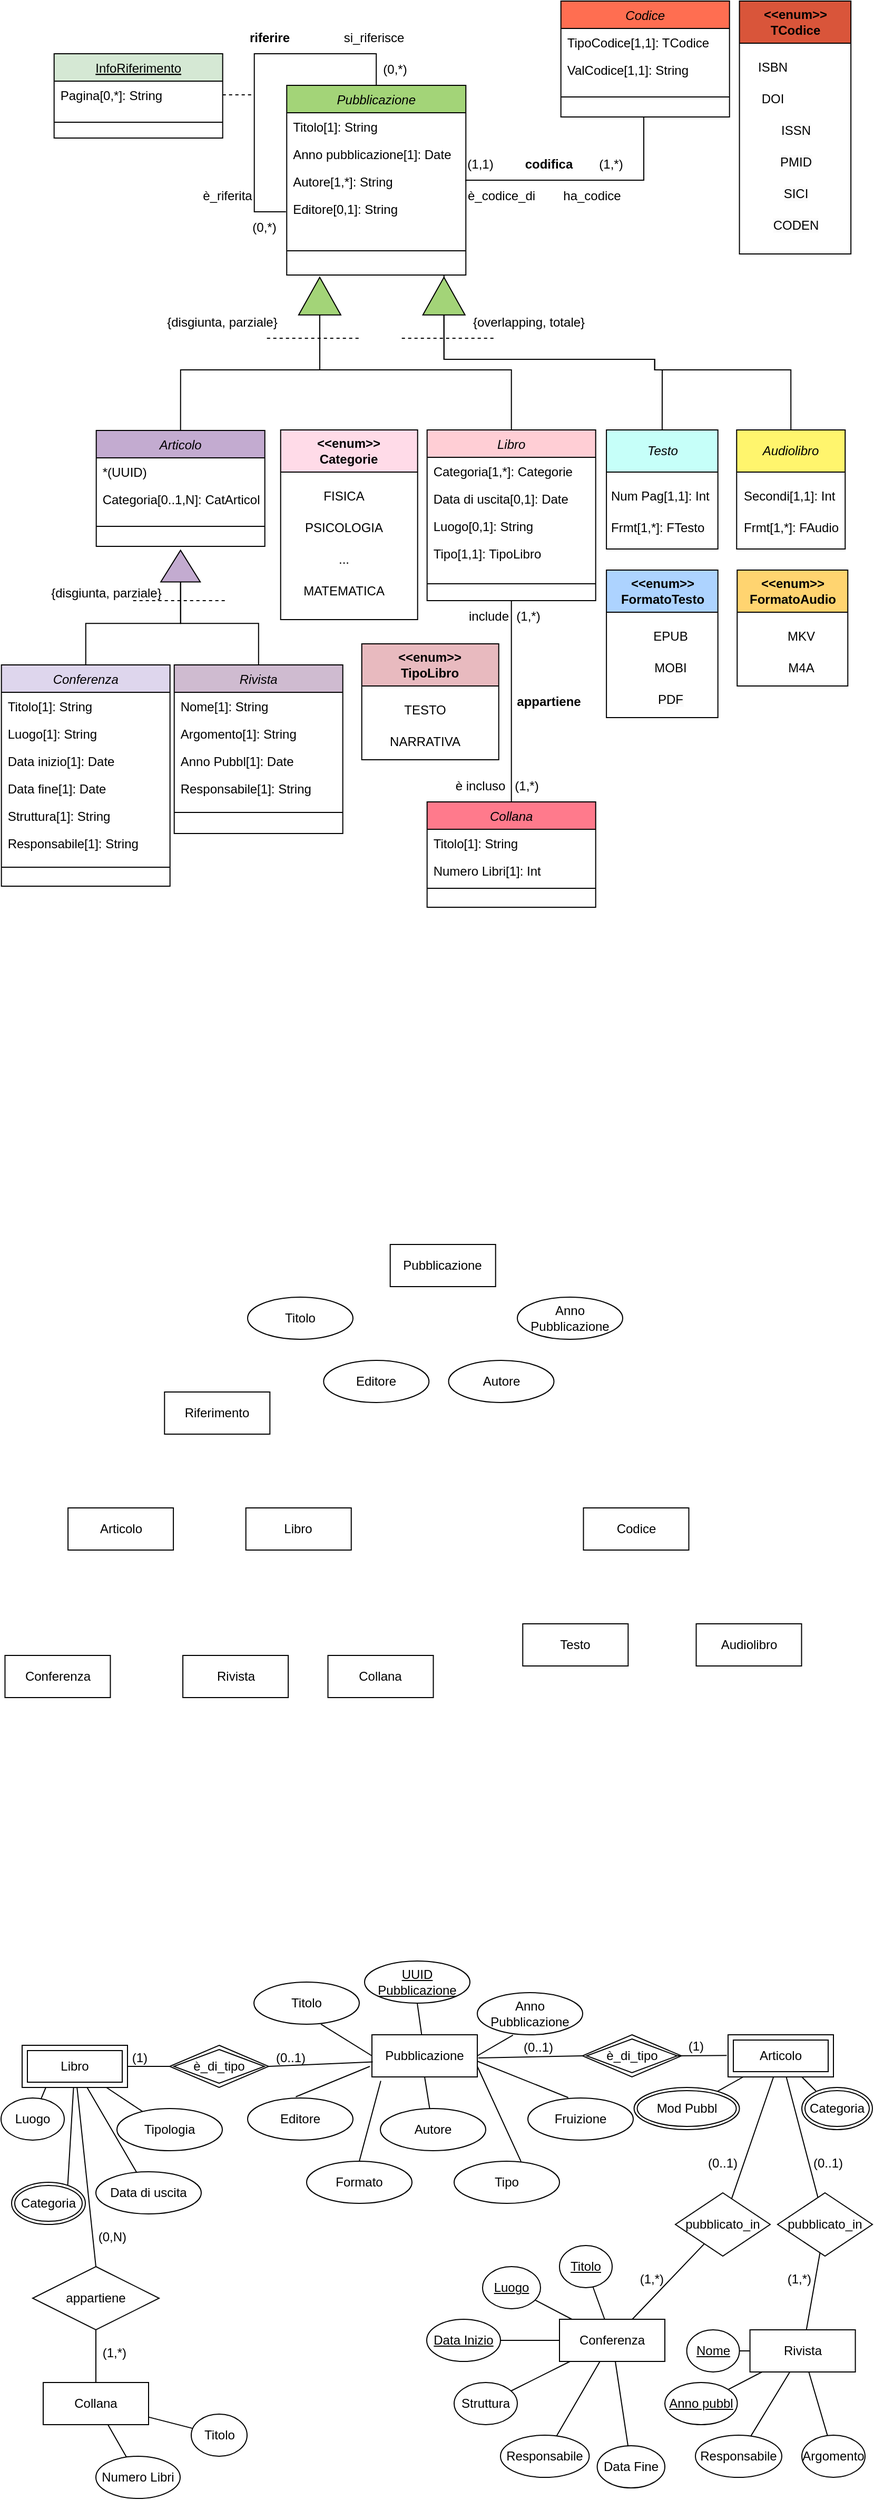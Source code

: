 <mxfile version="26.1.1">
  <diagram id="C5RBs43oDa-KdzZeNtuy" name="Page-1">
    <mxGraphModel dx="1605" dy="849" grid="1" gridSize="10" guides="1" tooltips="1" connect="1" arrows="1" fold="1" page="1" pageScale="1" pageWidth="827" pageHeight="1169" math="0" shadow="0">
      <root>
        <mxCell id="WIyWlLk6GJQsqaUBKTNV-0" />
        <mxCell id="WIyWlLk6GJQsqaUBKTNV-1" parent="WIyWlLk6GJQsqaUBKTNV-0" />
        <mxCell id="fIkuuz6tE-7fz7-lc4vh-28" value="" style="edgeStyle=orthogonalEdgeStyle;rounded=0;orthogonalLoop=1;jettySize=auto;html=1;" edge="1" parent="WIyWlLk6GJQsqaUBKTNV-1" target="fIkuuz6tE-7fz7-lc4vh-27">
          <mxGeometry relative="1" as="geometry">
            <mxPoint x="420.35" y="290" as="sourcePoint" />
          </mxGeometry>
        </mxCell>
        <mxCell id="zkfFHV4jXpPFQw0GAbJ--0" value="Pubblicazione" style="swimlane;fontStyle=2;align=center;verticalAlign=top;childLayout=stackLayout;horizontal=1;startSize=26;horizontalStack=0;resizeParent=1;resizeLast=0;collapsible=1;marginBottom=0;rounded=0;shadow=0;strokeWidth=1;fillColor=#A3D478;" parent="WIyWlLk6GJQsqaUBKTNV-1" vertex="1">
          <mxGeometry x="271.14" y="110" width="170" height="180" as="geometry">
            <mxRectangle x="230" y="140" width="160" height="26" as="alternateBounds" />
          </mxGeometry>
        </mxCell>
        <mxCell id="zkfFHV4jXpPFQw0GAbJ--1" value="Titolo[1]: String" style="text;align=left;verticalAlign=top;spacingLeft=4;spacingRight=4;overflow=hidden;rotatable=0;points=[[0,0.5],[1,0.5]];portConstraint=eastwest;" parent="zkfFHV4jXpPFQw0GAbJ--0" vertex="1">
          <mxGeometry y="26" width="170" height="26" as="geometry" />
        </mxCell>
        <mxCell id="zkfFHV4jXpPFQw0GAbJ--2" value="Anno pubblicazione[1]: Date" style="text;align=left;verticalAlign=top;spacingLeft=4;spacingRight=4;overflow=hidden;rotatable=0;points=[[0,0.5],[1,0.5]];portConstraint=eastwest;rounded=0;shadow=0;html=0;" parent="zkfFHV4jXpPFQw0GAbJ--0" vertex="1">
          <mxGeometry y="52" width="170" height="26" as="geometry" />
        </mxCell>
        <mxCell id="zkfFHV4jXpPFQw0GAbJ--3" value="Autore[1,*]: String" style="text;align=left;verticalAlign=top;spacingLeft=4;spacingRight=4;overflow=hidden;rotatable=0;points=[[0,0.5],[1,0.5]];portConstraint=eastwest;rounded=0;shadow=0;html=0;" parent="zkfFHV4jXpPFQw0GAbJ--0" vertex="1">
          <mxGeometry y="78" width="170" height="26" as="geometry" />
        </mxCell>
        <mxCell id="WZa0bFDrUxoiRo7PPfeb-5" value="Editore[0,1]: String" style="text;align=left;verticalAlign=top;spacingLeft=4;spacingRight=4;overflow=hidden;rotatable=0;points=[[0,0.5],[1,0.5]];portConstraint=eastwest;rounded=0;shadow=0;html=0;" parent="zkfFHV4jXpPFQw0GAbJ--0" vertex="1">
          <mxGeometry y="104" width="170" height="26" as="geometry" />
        </mxCell>
        <mxCell id="WZa0bFDrUxoiRo7PPfeb-7" value="&#xa;" style="text;align=left;verticalAlign=top;spacingLeft=4;spacingRight=4;overflow=hidden;rotatable=0;points=[[0,0.5],[1,0.5]];portConstraint=eastwest;rounded=0;shadow=0;html=0;" parent="zkfFHV4jXpPFQw0GAbJ--0" vertex="1">
          <mxGeometry y="130" width="170" height="26" as="geometry" />
        </mxCell>
        <mxCell id="zkfFHV4jXpPFQw0GAbJ--4" value="" style="line;html=1;strokeWidth=1;align=left;verticalAlign=middle;spacingTop=-1;spacingLeft=3;spacingRight=3;rotatable=0;labelPosition=right;points=[];portConstraint=eastwest;" parent="zkfFHV4jXpPFQw0GAbJ--0" vertex="1">
          <mxGeometry y="156" width="170" height="2" as="geometry" />
        </mxCell>
        <mxCell id="fIkuuz6tE-7fz7-lc4vh-58" style="edgeStyle=orthogonalEdgeStyle;rounded=0;orthogonalLoop=1;jettySize=auto;html=1;entryX=0.5;entryY=0;entryDx=0;entryDy=0;endArrow=none;startFill=0;" edge="1" parent="WIyWlLk6GJQsqaUBKTNV-1" source="zkfFHV4jXpPFQw0GAbJ--17" target="WZa0bFDrUxoiRo7PPfeb-12">
          <mxGeometry relative="1" as="geometry" />
        </mxCell>
        <mxCell id="zkfFHV4jXpPFQw0GAbJ--17" value="Libro" style="swimlane;fontStyle=2;align=center;verticalAlign=top;childLayout=stackLayout;horizontal=1;startSize=26;horizontalStack=0;resizeParent=1;resizeLast=0;collapsible=1;marginBottom=0;rounded=0;shadow=0;strokeWidth=1;fillColor=#FFCED5;" parent="WIyWlLk6GJQsqaUBKTNV-1" vertex="1">
          <mxGeometry x="404.35" y="437" width="160" height="162" as="geometry">
            <mxRectangle x="550" y="140" width="160" height="26" as="alternateBounds" />
          </mxGeometry>
        </mxCell>
        <mxCell id="zkfFHV4jXpPFQw0GAbJ--19" value="Categoria[1,*]: Categorie" style="text;align=left;verticalAlign=top;spacingLeft=4;spacingRight=4;overflow=hidden;rotatable=0;points=[[0,0.5],[1,0.5]];portConstraint=eastwest;rounded=0;shadow=0;html=0;" parent="zkfFHV4jXpPFQw0GAbJ--17" vertex="1">
          <mxGeometry y="26" width="160" height="26" as="geometry" />
        </mxCell>
        <mxCell id="zkfFHV4jXpPFQw0GAbJ--20" value="Data di uscita[0,1]: Date" style="text;align=left;verticalAlign=top;spacingLeft=4;spacingRight=4;overflow=hidden;rotatable=0;points=[[0,0.5],[1,0.5]];portConstraint=eastwest;rounded=0;shadow=0;html=0;" parent="zkfFHV4jXpPFQw0GAbJ--17" vertex="1">
          <mxGeometry y="52" width="160" height="26" as="geometry" />
        </mxCell>
        <mxCell id="zkfFHV4jXpPFQw0GAbJ--21" value="Luogo[0,1]: String" style="text;align=left;verticalAlign=top;spacingLeft=4;spacingRight=4;overflow=hidden;rotatable=0;points=[[0,0.5],[1,0.5]];portConstraint=eastwest;rounded=0;shadow=0;html=0;" parent="zkfFHV4jXpPFQw0GAbJ--17" vertex="1">
          <mxGeometry y="78" width="160" height="26" as="geometry" />
        </mxCell>
        <mxCell id="fIkuuz6tE-7fz7-lc4vh-75" value="Tipo[1,1]: TipoLibro" style="text;align=left;verticalAlign=top;spacingLeft=4;spacingRight=4;overflow=hidden;rotatable=0;points=[[0,0.5],[1,0.5]];portConstraint=eastwest;rounded=0;shadow=0;html=0;" vertex="1" parent="zkfFHV4jXpPFQw0GAbJ--17">
          <mxGeometry y="104" width="160" height="26" as="geometry" />
        </mxCell>
        <mxCell id="zkfFHV4jXpPFQw0GAbJ--23" value="" style="line;html=1;strokeWidth=1;align=left;verticalAlign=middle;spacingTop=-1;spacingLeft=3;spacingRight=3;rotatable=0;labelPosition=right;points=[];portConstraint=eastwest;" parent="zkfFHV4jXpPFQw0GAbJ--17" vertex="1">
          <mxGeometry y="130" width="160" height="32" as="geometry" />
        </mxCell>
        <mxCell id="WZa0bFDrUxoiRo7PPfeb-12" value="Collana" style="swimlane;fontStyle=2;align=center;verticalAlign=top;childLayout=stackLayout;horizontal=1;startSize=26;horizontalStack=0;resizeParent=1;resizeLast=0;collapsible=1;marginBottom=0;rounded=0;shadow=0;strokeWidth=1;fillColor=#FF7A8C;" parent="WIyWlLk6GJQsqaUBKTNV-1" vertex="1">
          <mxGeometry x="404.35" y="790" width="160" height="100" as="geometry">
            <mxRectangle x="550" y="140" width="160" height="26" as="alternateBounds" />
          </mxGeometry>
        </mxCell>
        <mxCell id="WZa0bFDrUxoiRo7PPfeb-14" value="Titolo[1]: String" style="text;align=left;verticalAlign=top;spacingLeft=4;spacingRight=4;overflow=hidden;rotatable=0;points=[[0,0.5],[1,0.5]];portConstraint=eastwest;rounded=0;shadow=0;html=0;" parent="WZa0bFDrUxoiRo7PPfeb-12" vertex="1">
          <mxGeometry y="26" width="160" height="26" as="geometry" />
        </mxCell>
        <mxCell id="WZa0bFDrUxoiRo7PPfeb-15" value="Numero Libri[1]: Int" style="text;align=left;verticalAlign=top;spacingLeft=4;spacingRight=4;overflow=hidden;rotatable=0;points=[[0,0.5],[1,0.5]];portConstraint=eastwest;rounded=0;shadow=0;html=0;" parent="WZa0bFDrUxoiRo7PPfeb-12" vertex="1">
          <mxGeometry y="52" width="160" height="26" as="geometry" />
        </mxCell>
        <mxCell id="WZa0bFDrUxoiRo7PPfeb-18" value="" style="line;html=1;strokeWidth=1;align=left;verticalAlign=middle;spacingTop=-1;spacingLeft=3;spacingRight=3;rotatable=0;labelPosition=right;points=[];portConstraint=eastwest;" parent="WZa0bFDrUxoiRo7PPfeb-12" vertex="1">
          <mxGeometry y="78" width="160" height="8" as="geometry" />
        </mxCell>
        <mxCell id="WZa0bFDrUxoiRo7PPfeb-27" value="&lt;font&gt;è incluso&lt;/font&gt;" style="text;html=1;align=center;verticalAlign=middle;whiteSpace=wrap;rounded=0;" parent="WIyWlLk6GJQsqaUBKTNV-1" vertex="1">
          <mxGeometry x="424.75" y="760" width="60" height="30" as="geometry" />
        </mxCell>
        <mxCell id="WZa0bFDrUxoiRo7PPfeb-29" value="Articolo" style="swimlane;fontStyle=2;align=center;verticalAlign=top;childLayout=stackLayout;horizontal=1;startSize=26;horizontalStack=0;resizeParent=1;resizeLast=0;collapsible=1;marginBottom=0;rounded=0;shadow=0;strokeWidth=1;fillColor=#C3ABD0;" parent="WIyWlLk6GJQsqaUBKTNV-1" vertex="1">
          <mxGeometry x="90.35" y="437.5" width="160" height="110" as="geometry">
            <mxRectangle x="550" y="140" width="160" height="26" as="alternateBounds" />
          </mxGeometry>
        </mxCell>
        <mxCell id="WZa0bFDrUxoiRo7PPfeb-73" value="*(UUID)" style="text;align=left;verticalAlign=top;spacingLeft=4;spacingRight=4;overflow=hidden;rotatable=0;points=[[0,0.5],[1,0.5]];portConstraint=eastwest;" parent="WZa0bFDrUxoiRo7PPfeb-29" vertex="1">
          <mxGeometry y="26" width="160" height="26" as="geometry" />
        </mxCell>
        <mxCell id="WZa0bFDrUxoiRo7PPfeb-66" value="Categoria[0..1,N]: CatArticolo" style="text;align=left;verticalAlign=top;spacingLeft=4;spacingRight=4;overflow=hidden;rotatable=0;points=[[0,0.5],[1,0.5]];portConstraint=eastwest;" parent="WZa0bFDrUxoiRo7PPfeb-29" vertex="1">
          <mxGeometry y="52" width="160" height="26" as="geometry" />
        </mxCell>
        <mxCell id="WZa0bFDrUxoiRo7PPfeb-36" value="" style="line;html=1;strokeWidth=1;align=left;verticalAlign=middle;spacingTop=-1;spacingLeft=3;spacingRight=3;rotatable=0;labelPosition=right;points=[];portConstraint=eastwest;" parent="WZa0bFDrUxoiRo7PPfeb-29" vertex="1">
          <mxGeometry y="78" width="160" height="26" as="geometry" />
        </mxCell>
        <mxCell id="WZa0bFDrUxoiRo7PPfeb-40" value="Rivista" style="swimlane;fontStyle=2;align=center;verticalAlign=top;childLayout=stackLayout;horizontal=1;startSize=26;horizontalStack=0;resizeParent=1;resizeLast=0;collapsible=1;marginBottom=0;rounded=0;shadow=0;strokeWidth=1;fillColor=#CFBBD0;" parent="WIyWlLk6GJQsqaUBKTNV-1" vertex="1">
          <mxGeometry x="164.35" y="660" width="160" height="160" as="geometry">
            <mxRectangle x="550" y="140" width="160" height="26" as="alternateBounds" />
          </mxGeometry>
        </mxCell>
        <mxCell id="WZa0bFDrUxoiRo7PPfeb-41" value="Nome[1]: String" style="text;align=left;verticalAlign=top;spacingLeft=4;spacingRight=4;overflow=hidden;rotatable=0;points=[[0,0.5],[1,0.5]];portConstraint=eastwest;" parent="WZa0bFDrUxoiRo7PPfeb-40" vertex="1">
          <mxGeometry y="26" width="160" height="26" as="geometry" />
        </mxCell>
        <mxCell id="WZa0bFDrUxoiRo7PPfeb-42" value="Argomento[1]: String" style="text;align=left;verticalAlign=top;spacingLeft=4;spacingRight=4;overflow=hidden;rotatable=0;points=[[0,0.5],[1,0.5]];portConstraint=eastwest;rounded=0;shadow=0;html=0;" parent="WZa0bFDrUxoiRo7PPfeb-40" vertex="1">
          <mxGeometry y="52" width="160" height="26" as="geometry" />
        </mxCell>
        <mxCell id="WZa0bFDrUxoiRo7PPfeb-51" value="Anno Pubbl[1]: Date" style="text;align=left;verticalAlign=top;spacingLeft=4;spacingRight=4;overflow=hidden;rotatable=0;points=[[0,0.5],[1,0.5]];portConstraint=eastwest;rounded=0;shadow=0;html=0;" parent="WZa0bFDrUxoiRo7PPfeb-40" vertex="1">
          <mxGeometry y="78" width="160" height="26" as="geometry" />
        </mxCell>
        <mxCell id="WZa0bFDrUxoiRo7PPfeb-43" value="Responsabile[1]: String" style="text;align=left;verticalAlign=top;spacingLeft=4;spacingRight=4;overflow=hidden;rotatable=0;points=[[0,0.5],[1,0.5]];portConstraint=eastwest;rounded=0;shadow=0;html=0;" parent="WZa0bFDrUxoiRo7PPfeb-40" vertex="1">
          <mxGeometry y="104" width="160" height="26" as="geometry" />
        </mxCell>
        <mxCell id="WZa0bFDrUxoiRo7PPfeb-44" value="" style="line;html=1;strokeWidth=1;align=left;verticalAlign=middle;spacingTop=-1;spacingLeft=3;spacingRight=3;rotatable=0;labelPosition=right;points=[];portConstraint=eastwest;" parent="WZa0bFDrUxoiRo7PPfeb-40" vertex="1">
          <mxGeometry y="130" width="160" height="20" as="geometry" />
        </mxCell>
        <mxCell id="WZa0bFDrUxoiRo7PPfeb-56" value="Conferenza" style="swimlane;fontStyle=2;align=center;verticalAlign=top;childLayout=stackLayout;horizontal=1;startSize=26;horizontalStack=0;resizeParent=1;resizeLast=0;collapsible=1;marginBottom=0;rounded=0;shadow=0;strokeWidth=1;fillColor=#DED6ED;" parent="WIyWlLk6GJQsqaUBKTNV-1" vertex="1">
          <mxGeometry x="0.35" y="660" width="160" height="210" as="geometry">
            <mxRectangle x="550" y="140" width="160" height="26" as="alternateBounds" />
          </mxGeometry>
        </mxCell>
        <mxCell id="WZa0bFDrUxoiRo7PPfeb-72" value="Titolo[1]: String" style="text;align=left;verticalAlign=top;spacingLeft=4;spacingRight=4;overflow=hidden;rotatable=0;points=[[0,0.5],[1,0.5]];portConstraint=eastwest;" parent="WZa0bFDrUxoiRo7PPfeb-56" vertex="1">
          <mxGeometry y="26" width="160" height="26" as="geometry" />
        </mxCell>
        <mxCell id="WZa0bFDrUxoiRo7PPfeb-57" value="Luogo[1]: String" style="text;align=left;verticalAlign=top;spacingLeft=4;spacingRight=4;overflow=hidden;rotatable=0;points=[[0,0.5],[1,0.5]];portConstraint=eastwest;" parent="WZa0bFDrUxoiRo7PPfeb-56" vertex="1">
          <mxGeometry y="52" width="160" height="26" as="geometry" />
        </mxCell>
        <mxCell id="WZa0bFDrUxoiRo7PPfeb-58" value="Data inizio[1]: Date" style="text;align=left;verticalAlign=top;spacingLeft=4;spacingRight=4;overflow=hidden;rotatable=0;points=[[0,0.5],[1,0.5]];portConstraint=eastwest;rounded=0;shadow=0;html=0;" parent="WZa0bFDrUxoiRo7PPfeb-56" vertex="1">
          <mxGeometry y="78" width="160" height="26" as="geometry" />
        </mxCell>
        <mxCell id="WZa0bFDrUxoiRo7PPfeb-59" value="Data fine[1]: Date" style="text;align=left;verticalAlign=top;spacingLeft=4;spacingRight=4;overflow=hidden;rotatable=0;points=[[0,0.5],[1,0.5]];portConstraint=eastwest;rounded=0;shadow=0;html=0;" parent="WZa0bFDrUxoiRo7PPfeb-56" vertex="1">
          <mxGeometry y="104" width="160" height="26" as="geometry" />
        </mxCell>
        <mxCell id="WZa0bFDrUxoiRo7PPfeb-60" value="Struttura[1]: String" style="text;align=left;verticalAlign=top;spacingLeft=4;spacingRight=4;overflow=hidden;rotatable=0;points=[[0,0.5],[1,0.5]];portConstraint=eastwest;rounded=0;shadow=0;html=0;" parent="WZa0bFDrUxoiRo7PPfeb-56" vertex="1">
          <mxGeometry y="130" width="160" height="26" as="geometry" />
        </mxCell>
        <mxCell id="WZa0bFDrUxoiRo7PPfeb-62" value="Responsabile[1]: String" style="text;align=left;verticalAlign=top;spacingLeft=4;spacingRight=4;overflow=hidden;rotatable=0;points=[[0,0.5],[1,0.5]];portConstraint=eastwest;rounded=0;shadow=0;html=0;" parent="WZa0bFDrUxoiRo7PPfeb-56" vertex="1">
          <mxGeometry y="156" width="160" height="26" as="geometry" />
        </mxCell>
        <mxCell id="WZa0bFDrUxoiRo7PPfeb-61" value="" style="line;html=1;strokeWidth=1;align=left;verticalAlign=middle;spacingTop=-1;spacingLeft=3;spacingRight=3;rotatable=0;labelPosition=right;points=[];portConstraint=eastwest;" parent="WZa0bFDrUxoiRo7PPfeb-56" vertex="1">
          <mxGeometry y="182" width="160" height="20" as="geometry" />
        </mxCell>
        <mxCell id="WZa0bFDrUxoiRo7PPfeb-77" value="&lt;i style=&quot;font-weight: normal;&quot;&gt;Testo&lt;/i&gt;" style="swimlane;whiteSpace=wrap;html=1;startSize=40;fillColor=#C6FFF9;" parent="WIyWlLk6GJQsqaUBKTNV-1" vertex="1">
          <mxGeometry x="574.56" y="437" width="105.79" height="113" as="geometry" />
        </mxCell>
        <mxCell id="WZa0bFDrUxoiRo7PPfeb-78" value="Num Pag[1,1]: Int" style="text;html=1;align=left;verticalAlign=middle;resizable=0;points=[];autosize=1;strokeColor=none;fillColor=none;" parent="WZa0bFDrUxoiRo7PPfeb-77" vertex="1">
          <mxGeometry x="2.89" y="48" width="120" height="30" as="geometry" />
        </mxCell>
        <mxCell id="fIkuuz6tE-7fz7-lc4vh-32" value="Frmt[1,*]: FTesto" style="text;html=1;align=left;verticalAlign=middle;resizable=0;points=[];autosize=1;strokeColor=none;fillColor=none;" vertex="1" parent="WZa0bFDrUxoiRo7PPfeb-77">
          <mxGeometry x="2.89" y="78" width="110" height="30" as="geometry" />
        </mxCell>
        <mxCell id="WZa0bFDrUxoiRo7PPfeb-81" value="&lt;div&gt;&amp;lt;&amp;lt;enum&amp;gt;&amp;gt;&lt;/div&gt;FormatoTesto" style="swimlane;whiteSpace=wrap;html=1;startSize=40;fillColor=#ADD3FF;" parent="WIyWlLk6GJQsqaUBKTNV-1" vertex="1">
          <mxGeometry x="574.56" y="570" width="105.79" height="140" as="geometry" />
        </mxCell>
        <mxCell id="WZa0bFDrUxoiRo7PPfeb-82" value="EPUB" style="text;html=1;align=center;verticalAlign=middle;resizable=0;points=[];autosize=1;strokeColor=none;fillColor=none;" parent="WZa0bFDrUxoiRo7PPfeb-81" vertex="1">
          <mxGeometry x="30" y="48" width="60" height="30" as="geometry" />
        </mxCell>
        <mxCell id="WZa0bFDrUxoiRo7PPfeb-83" value="MOBI" style="text;html=1;align=center;verticalAlign=middle;resizable=0;points=[];autosize=1;strokeColor=none;fillColor=none;" parent="WZa0bFDrUxoiRo7PPfeb-81" vertex="1">
          <mxGeometry x="35" y="78" width="50" height="30" as="geometry" />
        </mxCell>
        <mxCell id="WZa0bFDrUxoiRo7PPfeb-89" value="&lt;span style=&quot;color: rgb(0, 0, 0); font-family: Helvetica; font-size: 12px; font-style: normal; font-variant-ligatures: normal; font-variant-caps: normal; font-weight: 400; letter-spacing: normal; orphans: 2; text-align: center; text-indent: 0px; text-transform: none; widows: 2; word-spacing: 0px; -webkit-text-stroke-width: 0px; white-space: nowrap; background-color: rgb(251, 251, 251); text-decoration-thickness: initial; text-decoration-style: initial; text-decoration-color: initial; display: inline !important; float: none;&quot;&gt;PDF&lt;/span&gt;" style="text;html=1;align=center;verticalAlign=middle;resizable=0;points=[];autosize=1;strokeColor=none;fillColor=none;" parent="WZa0bFDrUxoiRo7PPfeb-81" vertex="1">
          <mxGeometry x="35" y="108" width="50" height="30" as="geometry" />
        </mxCell>
        <mxCell id="WZa0bFDrUxoiRo7PPfeb-91" value="&amp;lt;&amp;lt;enum&amp;gt;&amp;gt;&lt;div&gt;Categorie&lt;/div&gt;" style="swimlane;whiteSpace=wrap;html=1;startSize=40;fillColor=#FFDBE8;" parent="WIyWlLk6GJQsqaUBKTNV-1" vertex="1">
          <mxGeometry x="265.35" y="437" width="130" height="180" as="geometry" />
        </mxCell>
        <mxCell id="WZa0bFDrUxoiRo7PPfeb-92" value="FISICA" style="text;html=1;align=center;verticalAlign=middle;resizable=0;points=[];autosize=1;strokeColor=none;fillColor=none;" parent="WZa0bFDrUxoiRo7PPfeb-91" vertex="1">
          <mxGeometry x="30" y="48" width="60" height="30" as="geometry" />
        </mxCell>
        <mxCell id="WZa0bFDrUxoiRo7PPfeb-93" value="PSICOLOGIA" style="text;html=1;align=center;verticalAlign=middle;resizable=0;points=[];autosize=1;strokeColor=none;fillColor=none;" parent="WZa0bFDrUxoiRo7PPfeb-91" vertex="1">
          <mxGeometry x="10" y="78" width="100" height="30" as="geometry" />
        </mxCell>
        <mxCell id="WZa0bFDrUxoiRo7PPfeb-94" value="..." style="text;html=1;align=center;verticalAlign=middle;resizable=0;points=[];autosize=1;strokeColor=none;fillColor=none;" parent="WZa0bFDrUxoiRo7PPfeb-91" vertex="1">
          <mxGeometry x="45" y="108" width="30" height="30" as="geometry" />
        </mxCell>
        <mxCell id="WZa0bFDrUxoiRo7PPfeb-95" value="MATEMATICA" style="text;html=1;align=center;verticalAlign=middle;resizable=0;points=[];autosize=1;strokeColor=none;fillColor=none;" parent="WZa0bFDrUxoiRo7PPfeb-91" vertex="1">
          <mxGeometry x="10" y="138" width="100" height="30" as="geometry" />
        </mxCell>
        <mxCell id="WZa0bFDrUxoiRo7PPfeb-102" value="&amp;lt;&amp;lt;enum&amp;gt;&amp;gt;&lt;div&gt;TipoLibro&lt;/div&gt;" style="swimlane;whiteSpace=wrap;html=1;startSize=40;fillColor=#E8BABF;" parent="WIyWlLk6GJQsqaUBKTNV-1" vertex="1">
          <mxGeometry x="342.35" y="640" width="130" height="110" as="geometry" />
        </mxCell>
        <mxCell id="WZa0bFDrUxoiRo7PPfeb-103" value="TESTO" style="text;html=1;align=center;verticalAlign=middle;resizable=0;points=[];autosize=1;strokeColor=none;fillColor=none;" parent="WZa0bFDrUxoiRo7PPfeb-102" vertex="1">
          <mxGeometry x="30" y="48" width="60" height="30" as="geometry" />
        </mxCell>
        <mxCell id="WZa0bFDrUxoiRo7PPfeb-104" value="NARRATIVA" style="text;html=1;align=center;verticalAlign=middle;resizable=0;points=[];autosize=1;strokeColor=none;fillColor=none;" parent="WZa0bFDrUxoiRo7PPfeb-102" vertex="1">
          <mxGeometry x="15" y="78" width="90" height="30" as="geometry" />
        </mxCell>
        <mxCell id="WZa0bFDrUxoiRo7PPfeb-124" value="Pubblicazione" style="whiteSpace=wrap;html=1;align=center;" parent="WIyWlLk6GJQsqaUBKTNV-1" vertex="1">
          <mxGeometry x="352" y="1960" width="100" height="40" as="geometry" />
        </mxCell>
        <mxCell id="WZa0bFDrUxoiRo7PPfeb-132" value="è_di_tipo" style="shape=rhombus;double=1;perimeter=rhombusPerimeter;whiteSpace=wrap;html=1;align=center;" parent="WIyWlLk6GJQsqaUBKTNV-1" vertex="1">
          <mxGeometry x="160" y="1970" width="94" height="40" as="geometry" />
        </mxCell>
        <mxCell id="WZa0bFDrUxoiRo7PPfeb-134" value="Libro" style="shape=ext;margin=3;double=1;whiteSpace=wrap;html=1;align=center;" parent="WIyWlLk6GJQsqaUBKTNV-1" vertex="1">
          <mxGeometry x="20" y="1970" width="100" height="40" as="geometry" />
        </mxCell>
        <mxCell id="WZa0bFDrUxoiRo7PPfeb-135" value="Articolo" style="shape=ext;margin=3;double=1;whiteSpace=wrap;html=1;align=center;" parent="WIyWlLk6GJQsqaUBKTNV-1" vertex="1">
          <mxGeometry x="690" y="1960" width="100" height="40" as="geometry" />
        </mxCell>
        <mxCell id="WZa0bFDrUxoiRo7PPfeb-136" value="appartiene" style="shape=rhombus;perimeter=rhombusPerimeter;whiteSpace=wrap;html=1;align=center;" parent="WIyWlLk6GJQsqaUBKTNV-1" vertex="1">
          <mxGeometry x="30" y="2180" width="120" height="60" as="geometry" />
        </mxCell>
        <mxCell id="WZa0bFDrUxoiRo7PPfeb-137" value="Collana" style="whiteSpace=wrap;html=1;align=center;" parent="WIyWlLk6GJQsqaUBKTNV-1" vertex="1">
          <mxGeometry x="40" y="2290" width="100" height="40" as="geometry" />
        </mxCell>
        <mxCell id="WZa0bFDrUxoiRo7PPfeb-138" value="pubblicato_in" style="shape=rhombus;perimeter=rhombusPerimeter;whiteSpace=wrap;html=1;align=center;rotation=0;" parent="WIyWlLk6GJQsqaUBKTNV-1" vertex="1">
          <mxGeometry x="737" y="2110" width="90" height="60" as="geometry" />
        </mxCell>
        <mxCell id="WZa0bFDrUxoiRo7PPfeb-139" value="Rivista" style="whiteSpace=wrap;html=1;align=center;" parent="WIyWlLk6GJQsqaUBKTNV-1" vertex="1">
          <mxGeometry x="710.79" y="2240" width="100" height="40" as="geometry" />
        </mxCell>
        <mxCell id="WZa0bFDrUxoiRo7PPfeb-140" value="Conferenza" style="whiteSpace=wrap;html=1;align=center;" parent="WIyWlLk6GJQsqaUBKTNV-1" vertex="1">
          <mxGeometry x="530" y="2230" width="100" height="40" as="geometry" />
        </mxCell>
        <mxCell id="WZa0bFDrUxoiRo7PPfeb-141" value="UUID Pubblicazione" style="ellipse;whiteSpace=wrap;html=1;align=center;fontStyle=4;" parent="WIyWlLk6GJQsqaUBKTNV-1" vertex="1">
          <mxGeometry x="345" y="1890" width="100" height="40" as="geometry" />
        </mxCell>
        <mxCell id="WZa0bFDrUxoiRo7PPfeb-143" value="Autore" style="ellipse;whiteSpace=wrap;html=1;align=center;" parent="WIyWlLk6GJQsqaUBKTNV-1" vertex="1">
          <mxGeometry x="360" y="2030" width="100" height="40" as="geometry" />
        </mxCell>
        <mxCell id="WZa0bFDrUxoiRo7PPfeb-144" value="Titolo" style="ellipse;whiteSpace=wrap;html=1;align=center;" parent="WIyWlLk6GJQsqaUBKTNV-1" vertex="1">
          <mxGeometry x="240" y="1910" width="100" height="40" as="geometry" />
        </mxCell>
        <mxCell id="WZa0bFDrUxoiRo7PPfeb-145" value="Anno Pubblicazione" style="ellipse;whiteSpace=wrap;html=1;align=center;" parent="WIyWlLk6GJQsqaUBKTNV-1" vertex="1">
          <mxGeometry x="452" y="1920" width="100" height="40" as="geometry" />
        </mxCell>
        <mxCell id="WZa0bFDrUxoiRo7PPfeb-146" value="Fruizione" style="ellipse;whiteSpace=wrap;html=1;align=center;" parent="WIyWlLk6GJQsqaUBKTNV-1" vertex="1">
          <mxGeometry x="500" y="2020" width="100" height="40" as="geometry" />
        </mxCell>
        <mxCell id="WZa0bFDrUxoiRo7PPfeb-147" value="Editore" style="ellipse;whiteSpace=wrap;html=1;align=center;" parent="WIyWlLk6GJQsqaUBKTNV-1" vertex="1">
          <mxGeometry x="234" y="2020" width="100" height="40" as="geometry" />
        </mxCell>
        <mxCell id="WZa0bFDrUxoiRo7PPfeb-148" value="Formato" style="ellipse;whiteSpace=wrap;html=1;align=center;" parent="WIyWlLk6GJQsqaUBKTNV-1" vertex="1">
          <mxGeometry x="290" y="2080" width="100" height="40" as="geometry" />
        </mxCell>
        <mxCell id="WZa0bFDrUxoiRo7PPfeb-149" value="Tipo" style="ellipse;whiteSpace=wrap;html=1;align=center;" parent="WIyWlLk6GJQsqaUBKTNV-1" vertex="1">
          <mxGeometry x="430" y="2080" width="100" height="40" as="geometry" />
        </mxCell>
        <mxCell id="WZa0bFDrUxoiRo7PPfeb-163" value="" style="endArrow=none;html=1;rounded=0;exitX=0.5;exitY=0;exitDx=0;exitDy=0;entryX=0.084;entryY=1.093;entryDx=0;entryDy=0;entryPerimeter=0;" parent="WIyWlLk6GJQsqaUBKTNV-1" source="WZa0bFDrUxoiRo7PPfeb-148" target="WZa0bFDrUxoiRo7PPfeb-124" edge="1">
          <mxGeometry width="50" height="50" relative="1" as="geometry">
            <mxPoint x="330" y="2110" as="sourcePoint" />
            <mxPoint x="380" y="2060" as="targetPoint" />
          </mxGeometry>
        </mxCell>
        <mxCell id="WZa0bFDrUxoiRo7PPfeb-164" value="" style="endArrow=none;html=1;rounded=0;exitX=0.457;exitY=-0.028;exitDx=0;exitDy=0;exitPerimeter=0;" parent="WIyWlLk6GJQsqaUBKTNV-1" source="WZa0bFDrUxoiRo7PPfeb-147" edge="1">
          <mxGeometry width="50" height="50" relative="1" as="geometry">
            <mxPoint x="350" y="2090" as="sourcePoint" />
            <mxPoint x="350" y="1990" as="targetPoint" />
          </mxGeometry>
        </mxCell>
        <mxCell id="WZa0bFDrUxoiRo7PPfeb-165" value="" style="endArrow=none;html=1;rounded=0;entryX=0.5;entryY=1;entryDx=0;entryDy=0;" parent="WIyWlLk6GJQsqaUBKTNV-1" source="WZa0bFDrUxoiRo7PPfeb-143" target="WZa0bFDrUxoiRo7PPfeb-124" edge="1">
          <mxGeometry width="50" height="50" relative="1" as="geometry">
            <mxPoint x="380" y="2050" as="sourcePoint" />
            <mxPoint x="430" y="2000" as="targetPoint" />
          </mxGeometry>
        </mxCell>
        <mxCell id="WZa0bFDrUxoiRo7PPfeb-166" value="" style="endArrow=none;html=1;rounded=0;entryX=0.635;entryY=0.007;entryDx=0;entryDy=0;entryPerimeter=0;exitX=1;exitY=0.75;exitDx=0;exitDy=0;" parent="WIyWlLk6GJQsqaUBKTNV-1" source="WZa0bFDrUxoiRo7PPfeb-124" target="WZa0bFDrUxoiRo7PPfeb-149" edge="1">
          <mxGeometry width="50" height="50" relative="1" as="geometry">
            <mxPoint x="330" y="2110" as="sourcePoint" />
            <mxPoint x="380" y="2060" as="targetPoint" />
          </mxGeometry>
        </mxCell>
        <mxCell id="WZa0bFDrUxoiRo7PPfeb-167" value="" style="endArrow=none;html=1;rounded=0;entryX=0.636;entryY=0.998;entryDx=0;entryDy=0;entryPerimeter=0;exitX=0;exitY=0.5;exitDx=0;exitDy=0;" parent="WIyWlLk6GJQsqaUBKTNV-1" source="WZa0bFDrUxoiRo7PPfeb-124" target="WZa0bFDrUxoiRo7PPfeb-144" edge="1">
          <mxGeometry width="50" height="50" relative="1" as="geometry">
            <mxPoint x="330" y="2110" as="sourcePoint" />
            <mxPoint x="380" y="2060" as="targetPoint" />
          </mxGeometry>
        </mxCell>
        <mxCell id="WZa0bFDrUxoiRo7PPfeb-168" value="" style="endArrow=none;html=1;rounded=0;entryX=0.5;entryY=1;entryDx=0;entryDy=0;" parent="WIyWlLk6GJQsqaUBKTNV-1" source="WZa0bFDrUxoiRo7PPfeb-124" target="WZa0bFDrUxoiRo7PPfeb-141" edge="1">
          <mxGeometry width="50" height="50" relative="1" as="geometry">
            <mxPoint x="330" y="2110" as="sourcePoint" />
            <mxPoint x="380" y="2060" as="targetPoint" />
          </mxGeometry>
        </mxCell>
        <mxCell id="WZa0bFDrUxoiRo7PPfeb-169" value="" style="endArrow=none;html=1;rounded=0;entryX=0.339;entryY=1.007;entryDx=0;entryDy=0;entryPerimeter=0;exitX=1;exitY=0.5;exitDx=0;exitDy=0;" parent="WIyWlLk6GJQsqaUBKTNV-1" source="WZa0bFDrUxoiRo7PPfeb-124" target="WZa0bFDrUxoiRo7PPfeb-145" edge="1">
          <mxGeometry width="50" height="50" relative="1" as="geometry">
            <mxPoint x="330" y="2110" as="sourcePoint" />
            <mxPoint x="380" y="2060" as="targetPoint" />
          </mxGeometry>
        </mxCell>
        <mxCell id="WZa0bFDrUxoiRo7PPfeb-170" value="" style="endArrow=none;html=1;rounded=0;exitX=1.001;exitY=0.628;exitDx=0;exitDy=0;exitPerimeter=0;entryX=0.383;entryY=-0.01;entryDx=0;entryDy=0;entryPerimeter=0;" parent="WIyWlLk6GJQsqaUBKTNV-1" source="WZa0bFDrUxoiRo7PPfeb-124" target="WZa0bFDrUxoiRo7PPfeb-146" edge="1">
          <mxGeometry width="50" height="50" relative="1" as="geometry">
            <mxPoint x="330" y="2110" as="sourcePoint" />
            <mxPoint x="380" y="2060" as="targetPoint" />
          </mxGeometry>
        </mxCell>
        <mxCell id="WZa0bFDrUxoiRo7PPfeb-171" value="è_di_tipo" style="shape=rhombus;double=1;perimeter=rhombusPerimeter;whiteSpace=wrap;html=1;align=center;" parent="WIyWlLk6GJQsqaUBKTNV-1" vertex="1">
          <mxGeometry x="551.79" y="1960" width="94" height="40" as="geometry" />
        </mxCell>
        <mxCell id="WZa0bFDrUxoiRo7PPfeb-172" value="" style="endArrow=none;html=1;rounded=0;exitX=1;exitY=0.5;exitDx=0;exitDy=0;entryX=0.008;entryY=0.645;entryDx=0;entryDy=0;entryPerimeter=0;" parent="WIyWlLk6GJQsqaUBKTNV-1" source="WZa0bFDrUxoiRo7PPfeb-132" target="WZa0bFDrUxoiRo7PPfeb-124" edge="1">
          <mxGeometry width="50" height="50" relative="1" as="geometry">
            <mxPoint x="330" y="2110" as="sourcePoint" />
            <mxPoint x="380" y="2060" as="targetPoint" />
          </mxGeometry>
        </mxCell>
        <mxCell id="WZa0bFDrUxoiRo7PPfeb-173" value="" style="endArrow=none;html=1;rounded=0;exitX=1;exitY=0.5;exitDx=0;exitDy=0;entryX=0;entryY=0.5;entryDx=0;entryDy=0;" parent="WIyWlLk6GJQsqaUBKTNV-1" source="WZa0bFDrUxoiRo7PPfeb-134" target="WZa0bFDrUxoiRo7PPfeb-132" edge="1">
          <mxGeometry relative="1" as="geometry">
            <mxPoint x="270" y="2080" as="sourcePoint" />
            <mxPoint x="430" y="2080" as="targetPoint" />
          </mxGeometry>
        </mxCell>
        <mxCell id="WZa0bFDrUxoiRo7PPfeb-174" value="(1)" style="resizable=0;html=1;whiteSpace=wrap;align=right;verticalAlign=bottom;" parent="WZa0bFDrUxoiRo7PPfeb-173" connectable="0" vertex="1">
          <mxGeometry x="1" relative="1" as="geometry">
            <mxPoint x="-20" as="offset" />
          </mxGeometry>
        </mxCell>
        <mxCell id="WZa0bFDrUxoiRo7PPfeb-175" value="(0..1)" style="resizable=0;html=1;whiteSpace=wrap;align=right;verticalAlign=bottom;" parent="WIyWlLk6GJQsqaUBKTNV-1" connectable="0" vertex="1">
          <mxGeometry x="290" y="1990" as="geometry" />
        </mxCell>
        <mxCell id="WZa0bFDrUxoiRo7PPfeb-176" value="" style="endArrow=none;html=1;rounded=0;exitX=0.5;exitY=0;exitDx=0;exitDy=0;entryX=0.5;entryY=1;entryDx=0;entryDy=0;" parent="WIyWlLk6GJQsqaUBKTNV-1" source="WZa0bFDrUxoiRo7PPfeb-137" target="WZa0bFDrUxoiRo7PPfeb-136" edge="1">
          <mxGeometry width="50" height="50" relative="1" as="geometry">
            <mxPoint x="350" y="2330" as="sourcePoint" />
            <mxPoint x="400" y="2280" as="targetPoint" />
          </mxGeometry>
        </mxCell>
        <mxCell id="WZa0bFDrUxoiRo7PPfeb-177" value="" style="endArrow=none;html=1;rounded=0;exitX=0.5;exitY=0;exitDx=0;exitDy=0;" parent="WIyWlLk6GJQsqaUBKTNV-1" source="WZa0bFDrUxoiRo7PPfeb-136" target="WZa0bFDrUxoiRo7PPfeb-134" edge="1">
          <mxGeometry width="50" height="50" relative="1" as="geometry">
            <mxPoint x="330" y="2190" as="sourcePoint" />
            <mxPoint x="380" y="2140" as="targetPoint" />
          </mxGeometry>
        </mxCell>
        <mxCell id="WZa0bFDrUxoiRo7PPfeb-178" value="(0,N)" style="resizable=0;html=1;whiteSpace=wrap;align=right;verticalAlign=bottom;" parent="WIyWlLk6GJQsqaUBKTNV-1" connectable="0" vertex="1">
          <mxGeometry x="120" y="2160" as="geometry" />
        </mxCell>
        <mxCell id="WZa0bFDrUxoiRo7PPfeb-179" value="(1,*)" style="resizable=0;html=1;whiteSpace=wrap;align=right;verticalAlign=bottom;" parent="WIyWlLk6GJQsqaUBKTNV-1" connectable="0" vertex="1">
          <mxGeometry x="120" y="2270" as="geometry" />
        </mxCell>
        <mxCell id="WZa0bFDrUxoiRo7PPfeb-180" value="" style="endArrow=none;html=1;rounded=0;entryX=0;entryY=0.5;entryDx=0;entryDy=0;" parent="WIyWlLk6GJQsqaUBKTNV-1" edge="1">
          <mxGeometry relative="1" as="geometry">
            <mxPoint x="640" y="1980" as="sourcePoint" />
            <mxPoint x="688.79" y="1979.66" as="targetPoint" />
          </mxGeometry>
        </mxCell>
        <mxCell id="WZa0bFDrUxoiRo7PPfeb-181" value="(1)" style="resizable=0;html=1;whiteSpace=wrap;align=right;verticalAlign=bottom;" parent="WZa0bFDrUxoiRo7PPfeb-180" connectable="0" vertex="1">
          <mxGeometry x="1" relative="1" as="geometry">
            <mxPoint x="-20" as="offset" />
          </mxGeometry>
        </mxCell>
        <mxCell id="WZa0bFDrUxoiRo7PPfeb-183" value="" style="endArrow=none;html=1;rounded=0;exitX=1;exitY=0.5;exitDx=0;exitDy=0;entryX=0;entryY=0.5;entryDx=0;entryDy=0;" parent="WIyWlLk6GJQsqaUBKTNV-1" target="WZa0bFDrUxoiRo7PPfeb-171" edge="1">
          <mxGeometry width="50" height="50" relative="1" as="geometry">
            <mxPoint x="453" y="1982" as="sourcePoint" />
            <mxPoint x="552" y="1978" as="targetPoint" />
          </mxGeometry>
        </mxCell>
        <mxCell id="WZa0bFDrUxoiRo7PPfeb-184" value="(0..1)" style="resizable=0;html=1;whiteSpace=wrap;align=right;verticalAlign=bottom;" parent="WIyWlLk6GJQsqaUBKTNV-1" connectable="0" vertex="1">
          <mxGeometry x="525" y="1980" as="geometry" />
        </mxCell>
        <mxCell id="WZa0bFDrUxoiRo7PPfeb-186" value="Tipologia" style="ellipse;whiteSpace=wrap;html=1;align=center;" parent="WIyWlLk6GJQsqaUBKTNV-1" vertex="1">
          <mxGeometry x="110" y="2030" width="100" height="40" as="geometry" />
        </mxCell>
        <mxCell id="WZa0bFDrUxoiRo7PPfeb-188" value="Data di uscita" style="ellipse;whiteSpace=wrap;html=1;align=center;" parent="WIyWlLk6GJQsqaUBKTNV-1" vertex="1">
          <mxGeometry x="90" y="2090" width="100" height="40" as="geometry" />
        </mxCell>
        <mxCell id="WZa0bFDrUxoiRo7PPfeb-189" value="Luogo" style="ellipse;whiteSpace=wrap;html=1;align=center;" parent="WIyWlLk6GJQsqaUBKTNV-1" vertex="1">
          <mxGeometry y="2020" width="60" height="40" as="geometry" />
        </mxCell>
        <mxCell id="WZa0bFDrUxoiRo7PPfeb-190" value="" style="endArrow=none;html=1;rounded=0;" parent="WIyWlLk6GJQsqaUBKTNV-1" source="WZa0bFDrUxoiRo7PPfeb-134" target="WZa0bFDrUxoiRo7PPfeb-186" edge="1">
          <mxGeometry width="50" height="50" relative="1" as="geometry">
            <mxPoint x="330" y="2190" as="sourcePoint" />
            <mxPoint x="380" y="2140" as="targetPoint" />
          </mxGeometry>
        </mxCell>
        <mxCell id="WZa0bFDrUxoiRo7PPfeb-191" value="" style="endArrow=none;html=1;rounded=0;" parent="WIyWlLk6GJQsqaUBKTNV-1" source="WZa0bFDrUxoiRo7PPfeb-134" target="WZa0bFDrUxoiRo7PPfeb-188" edge="1">
          <mxGeometry width="50" height="50" relative="1" as="geometry">
            <mxPoint x="70" y="2010" as="sourcePoint" />
            <mxPoint x="110" y="2027" as="targetPoint" />
          </mxGeometry>
        </mxCell>
        <mxCell id="WZa0bFDrUxoiRo7PPfeb-192" value="" style="endArrow=none;html=1;rounded=0;exitX=0.811;exitY=1.067;exitDx=0;exitDy=0;exitPerimeter=0;" parent="WIyWlLk6GJQsqaUBKTNV-1" target="WZa0bFDrUxoiRo7PPfeb-189" edge="1">
          <mxGeometry width="50" height="50" relative="1" as="geometry">
            <mxPoint x="42.5" y="2010" as="sourcePoint" />
            <mxPoint x="97.5" y="2081" as="targetPoint" />
          </mxGeometry>
        </mxCell>
        <mxCell id="WZa0bFDrUxoiRo7PPfeb-193" value="" style="endArrow=none;html=1;rounded=0;entryX=0.759;entryY=0.128;entryDx=0;entryDy=0;entryPerimeter=0;" parent="WIyWlLk6GJQsqaUBKTNV-1" source="WZa0bFDrUxoiRo7PPfeb-134" target="WZa0bFDrUxoiRo7PPfeb-238" edge="1">
          <mxGeometry width="50" height="50" relative="1" as="geometry">
            <mxPoint x="80" y="2020" as="sourcePoint" />
            <mxPoint x="53.069" y="2100.105" as="targetPoint" />
          </mxGeometry>
        </mxCell>
        <mxCell id="WZa0bFDrUxoiRo7PPfeb-196" value="" style="endArrow=none;html=1;rounded=0;" parent="WIyWlLk6GJQsqaUBKTNV-1" target="WZa0bFDrUxoiRo7PPfeb-135" edge="1">
          <mxGeometry width="50" height="50" relative="1" as="geometry">
            <mxPoint x="773.359" y="2013.359" as="sourcePoint" />
            <mxPoint x="750" y="2000" as="targetPoint" />
          </mxGeometry>
        </mxCell>
        <mxCell id="WZa0bFDrUxoiRo7PPfeb-197" value="" style="endArrow=none;html=1;rounded=0;" parent="WIyWlLk6GJQsqaUBKTNV-1" target="WZa0bFDrUxoiRo7PPfeb-135" edge="1">
          <mxGeometry width="50" height="50" relative="1" as="geometry">
            <mxPoint x="678.812" y="2014.351" as="sourcePoint" />
            <mxPoint x="770" y="2010" as="targetPoint" />
          </mxGeometry>
        </mxCell>
        <mxCell id="WZa0bFDrUxoiRo7PPfeb-198" value="" style="endArrow=none;html=1;rounded=0;" parent="WIyWlLk6GJQsqaUBKTNV-1" source="WZa0bFDrUxoiRo7PPfeb-138" target="WZa0bFDrUxoiRo7PPfeb-135" edge="1">
          <mxGeometry width="50" height="50" relative="1" as="geometry">
            <mxPoint x="100" y="2190" as="sourcePoint" />
            <mxPoint x="82" y="2020" as="targetPoint" />
          </mxGeometry>
        </mxCell>
        <mxCell id="WZa0bFDrUxoiRo7PPfeb-199" value="(0..1)" style="resizable=0;html=1;whiteSpace=wrap;align=right;verticalAlign=bottom;" parent="WIyWlLk6GJQsqaUBKTNV-1" connectable="0" vertex="1">
          <mxGeometry x="800" y="2090" as="geometry" />
        </mxCell>
        <mxCell id="WZa0bFDrUxoiRo7PPfeb-200" value="pubblicato_in" style="shape=rhombus;perimeter=rhombusPerimeter;whiteSpace=wrap;html=1;align=center;rotation=0;" parent="WIyWlLk6GJQsqaUBKTNV-1" vertex="1">
          <mxGeometry x="640" y="2110" width="90" height="60" as="geometry" />
        </mxCell>
        <mxCell id="WZa0bFDrUxoiRo7PPfeb-201" value="" style="endArrow=none;html=1;rounded=0;" parent="WIyWlLk6GJQsqaUBKTNV-1" source="WZa0bFDrUxoiRo7PPfeb-200" target="WZa0bFDrUxoiRo7PPfeb-135" edge="1">
          <mxGeometry width="50" height="50" relative="1" as="geometry">
            <mxPoint x="785" y="2124" as="sourcePoint" />
            <mxPoint x="755" y="2010" as="targetPoint" />
          </mxGeometry>
        </mxCell>
        <mxCell id="WZa0bFDrUxoiRo7PPfeb-202" value="(0..1)" style="resizable=0;html=1;whiteSpace=wrap;align=right;verticalAlign=bottom;" parent="WIyWlLk6GJQsqaUBKTNV-1" connectable="0" vertex="1">
          <mxGeometry x="700" y="2090" as="geometry" />
        </mxCell>
        <mxCell id="WZa0bFDrUxoiRo7PPfeb-203" value="" style="endArrow=none;html=1;rounded=0;" parent="WIyWlLk6GJQsqaUBKTNV-1" source="WZa0bFDrUxoiRo7PPfeb-140" target="WZa0bFDrUxoiRo7PPfeb-200" edge="1">
          <mxGeometry width="50" height="50" relative="1" as="geometry">
            <mxPoint x="703" y="2126" as="sourcePoint" />
            <mxPoint x="743" y="2010" as="targetPoint" />
          </mxGeometry>
        </mxCell>
        <mxCell id="WZa0bFDrUxoiRo7PPfeb-204" value="" style="endArrow=none;html=1;rounded=0;" parent="WIyWlLk6GJQsqaUBKTNV-1" source="WZa0bFDrUxoiRo7PPfeb-139" target="WZa0bFDrUxoiRo7PPfeb-138" edge="1">
          <mxGeometry width="50" height="50" relative="1" as="geometry">
            <mxPoint x="609" y="2240" as="sourcePoint" />
            <mxPoint x="678" y="2168" as="targetPoint" />
          </mxGeometry>
        </mxCell>
        <mxCell id="WZa0bFDrUxoiRo7PPfeb-205" value="Mod Pubbl" style="ellipse;shape=doubleEllipse;margin=3;whiteSpace=wrap;html=1;align=center;" parent="WIyWlLk6GJQsqaUBKTNV-1" vertex="1">
          <mxGeometry x="600.79" y="2010" width="100" height="40" as="geometry" />
        </mxCell>
        <mxCell id="WZa0bFDrUxoiRo7PPfeb-206" value="(1,*)" style="resizable=0;html=1;whiteSpace=wrap;align=right;verticalAlign=bottom;" parent="WIyWlLk6GJQsqaUBKTNV-1" connectable="0" vertex="1">
          <mxGeometry x="630" y="2200" as="geometry" />
        </mxCell>
        <mxCell id="WZa0bFDrUxoiRo7PPfeb-207" value="(1,*)" style="resizable=0;html=1;whiteSpace=wrap;align=right;verticalAlign=bottom;" parent="WIyWlLk6GJQsqaUBKTNV-1" connectable="0" vertex="1">
          <mxGeometry x="770" y="2200" as="geometry" />
        </mxCell>
        <mxCell id="WZa0bFDrUxoiRo7PPfeb-212" value="Nome" style="ellipse;whiteSpace=wrap;html=1;align=center;fontStyle=4;" parent="WIyWlLk6GJQsqaUBKTNV-1" vertex="1">
          <mxGeometry x="650.79" y="2240" width="50" height="40" as="geometry" />
        </mxCell>
        <mxCell id="WZa0bFDrUxoiRo7PPfeb-213" value="Anno pubbl" style="ellipse;whiteSpace=wrap;html=1;align=center;fontStyle=4;" parent="WIyWlLk6GJQsqaUBKTNV-1" vertex="1">
          <mxGeometry x="630" y="2290" width="68.79" height="40" as="geometry" />
        </mxCell>
        <mxCell id="WZa0bFDrUxoiRo7PPfeb-214" value="Argomento" style="ellipse;whiteSpace=wrap;html=1;align=center;" parent="WIyWlLk6GJQsqaUBKTNV-1" vertex="1">
          <mxGeometry x="760" y="2340" width="60" height="40" as="geometry" />
        </mxCell>
        <mxCell id="WZa0bFDrUxoiRo7PPfeb-215" value="Responsabile" style="ellipse;whiteSpace=wrap;html=1;align=center;" parent="WIyWlLk6GJQsqaUBKTNV-1" vertex="1">
          <mxGeometry x="659" y="2340" width="82" height="40" as="geometry" />
        </mxCell>
        <mxCell id="WZa0bFDrUxoiRo7PPfeb-216" value="" style="endArrow=none;html=1;rounded=0;" parent="WIyWlLk6GJQsqaUBKTNV-1" source="WZa0bFDrUxoiRo7PPfeb-139" target="WZa0bFDrUxoiRo7PPfeb-212" edge="1">
          <mxGeometry width="50" height="50" relative="1" as="geometry">
            <mxPoint x="380" y="2340" as="sourcePoint" />
            <mxPoint x="430" y="2290" as="targetPoint" />
          </mxGeometry>
        </mxCell>
        <mxCell id="WZa0bFDrUxoiRo7PPfeb-217" value="" style="endArrow=none;html=1;rounded=0;" parent="WIyWlLk6GJQsqaUBKTNV-1" source="WZa0bFDrUxoiRo7PPfeb-215" target="WZa0bFDrUxoiRo7PPfeb-139" edge="1">
          <mxGeometry width="50" height="50" relative="1" as="geometry">
            <mxPoint x="380" y="2340" as="sourcePoint" />
            <mxPoint x="430" y="2290" as="targetPoint" />
          </mxGeometry>
        </mxCell>
        <mxCell id="WZa0bFDrUxoiRo7PPfeb-218" value="" style="endArrow=none;html=1;rounded=0;" parent="WIyWlLk6GJQsqaUBKTNV-1" source="WZa0bFDrUxoiRo7PPfeb-213" target="WZa0bFDrUxoiRo7PPfeb-139" edge="1">
          <mxGeometry width="50" height="50" relative="1" as="geometry">
            <mxPoint x="380" y="2340" as="sourcePoint" />
            <mxPoint x="430" y="2290" as="targetPoint" />
          </mxGeometry>
        </mxCell>
        <mxCell id="WZa0bFDrUxoiRo7PPfeb-219" value="" style="endArrow=none;html=1;rounded=0;" parent="WIyWlLk6GJQsqaUBKTNV-1" source="WZa0bFDrUxoiRo7PPfeb-214" target="WZa0bFDrUxoiRo7PPfeb-139" edge="1">
          <mxGeometry width="50" height="50" relative="1" as="geometry">
            <mxPoint x="380" y="2340" as="sourcePoint" />
            <mxPoint x="430" y="2290" as="targetPoint" />
          </mxGeometry>
        </mxCell>
        <mxCell id="WZa0bFDrUxoiRo7PPfeb-220" value="Titolo" style="ellipse;whiteSpace=wrap;html=1;align=center;fontStyle=4;" parent="WIyWlLk6GJQsqaUBKTNV-1" vertex="1">
          <mxGeometry x="530" y="2160" width="50" height="40" as="geometry" />
        </mxCell>
        <mxCell id="WZa0bFDrUxoiRo7PPfeb-221" value="Data Inizio" style="ellipse;whiteSpace=wrap;html=1;align=center;fontStyle=4;" parent="WIyWlLk6GJQsqaUBKTNV-1" vertex="1">
          <mxGeometry x="404" y="2230" width="70" height="40" as="geometry" />
        </mxCell>
        <mxCell id="WZa0bFDrUxoiRo7PPfeb-223" value="Data Fine" style="ellipse;whiteSpace=wrap;html=1;align=center;" parent="WIyWlLk6GJQsqaUBKTNV-1" vertex="1">
          <mxGeometry x="565.79" y="2350" width="64.21" height="40" as="geometry" />
        </mxCell>
        <mxCell id="WZa0bFDrUxoiRo7PPfeb-224" value="Struttura" style="ellipse;whiteSpace=wrap;html=1;align=center;" parent="WIyWlLk6GJQsqaUBKTNV-1" vertex="1">
          <mxGeometry x="430" y="2290" width="60" height="40" as="geometry" />
        </mxCell>
        <mxCell id="WZa0bFDrUxoiRo7PPfeb-225" value="Responsabile" style="ellipse;whiteSpace=wrap;html=1;align=center;" parent="WIyWlLk6GJQsqaUBKTNV-1" vertex="1">
          <mxGeometry x="474" y="2340" width="84.21" height="40" as="geometry" />
        </mxCell>
        <mxCell id="WZa0bFDrUxoiRo7PPfeb-226" value="Luogo" style="ellipse;whiteSpace=wrap;html=1;align=center;fontStyle=4;" parent="WIyWlLk6GJQsqaUBKTNV-1" vertex="1">
          <mxGeometry x="457" y="2180" width="55" height="40" as="geometry" />
        </mxCell>
        <mxCell id="WZa0bFDrUxoiRo7PPfeb-227" value="" style="endArrow=none;html=1;rounded=0;" parent="WIyWlLk6GJQsqaUBKTNV-1" source="WZa0bFDrUxoiRo7PPfeb-226" target="WZa0bFDrUxoiRo7PPfeb-140" edge="1">
          <mxGeometry width="50" height="50" relative="1" as="geometry">
            <mxPoint x="380" y="2340" as="sourcePoint" />
            <mxPoint x="430" y="2290" as="targetPoint" />
          </mxGeometry>
        </mxCell>
        <mxCell id="WZa0bFDrUxoiRo7PPfeb-228" value="" style="endArrow=none;html=1;rounded=0;" parent="WIyWlLk6GJQsqaUBKTNV-1" source="WZa0bFDrUxoiRo7PPfeb-221" target="WZa0bFDrUxoiRo7PPfeb-140" edge="1">
          <mxGeometry width="50" height="50" relative="1" as="geometry">
            <mxPoint x="380" y="2340" as="sourcePoint" />
            <mxPoint x="430" y="2290" as="targetPoint" />
          </mxGeometry>
        </mxCell>
        <mxCell id="WZa0bFDrUxoiRo7PPfeb-229" value="" style="endArrow=none;html=1;rounded=0;" parent="WIyWlLk6GJQsqaUBKTNV-1" source="WZa0bFDrUxoiRo7PPfeb-224" target="WZa0bFDrUxoiRo7PPfeb-140" edge="1">
          <mxGeometry width="50" height="50" relative="1" as="geometry">
            <mxPoint x="380" y="2340" as="sourcePoint" />
            <mxPoint x="570" y="2260" as="targetPoint" />
          </mxGeometry>
        </mxCell>
        <mxCell id="WZa0bFDrUxoiRo7PPfeb-230" value="" style="endArrow=none;html=1;rounded=0;" parent="WIyWlLk6GJQsqaUBKTNV-1" source="WZa0bFDrUxoiRo7PPfeb-220" target="WZa0bFDrUxoiRo7PPfeb-140" edge="1">
          <mxGeometry width="50" height="50" relative="1" as="geometry">
            <mxPoint x="380" y="2340" as="sourcePoint" />
            <mxPoint x="430" y="2290" as="targetPoint" />
          </mxGeometry>
        </mxCell>
        <mxCell id="WZa0bFDrUxoiRo7PPfeb-231" value="" style="endArrow=none;html=1;rounded=0;" parent="WIyWlLk6GJQsqaUBKTNV-1" source="WZa0bFDrUxoiRo7PPfeb-225" target="WZa0bFDrUxoiRo7PPfeb-140" edge="1">
          <mxGeometry width="50" height="50" relative="1" as="geometry">
            <mxPoint x="380" y="2340" as="sourcePoint" />
            <mxPoint x="430" y="2290" as="targetPoint" />
          </mxGeometry>
        </mxCell>
        <mxCell id="WZa0bFDrUxoiRo7PPfeb-232" value="" style="endArrow=none;html=1;rounded=0;" parent="WIyWlLk6GJQsqaUBKTNV-1" source="WZa0bFDrUxoiRo7PPfeb-223" target="WZa0bFDrUxoiRo7PPfeb-140" edge="1">
          <mxGeometry width="50" height="50" relative="1" as="geometry">
            <mxPoint x="380" y="2340" as="sourcePoint" />
            <mxPoint x="430" y="2290" as="targetPoint" />
          </mxGeometry>
        </mxCell>
        <mxCell id="WZa0bFDrUxoiRo7PPfeb-234" value="Numero Libri" style="ellipse;whiteSpace=wrap;html=1;align=center;" parent="WIyWlLk6GJQsqaUBKTNV-1" vertex="1">
          <mxGeometry x="90" y="2360" width="80" height="40" as="geometry" />
        </mxCell>
        <mxCell id="WZa0bFDrUxoiRo7PPfeb-235" value="Titolo" style="ellipse;whiteSpace=wrap;html=1;align=center;" parent="WIyWlLk6GJQsqaUBKTNV-1" vertex="1">
          <mxGeometry x="180.5" y="2320" width="53" height="40" as="geometry" />
        </mxCell>
        <mxCell id="WZa0bFDrUxoiRo7PPfeb-236" value="" style="endArrow=none;html=1;rounded=0;" parent="WIyWlLk6GJQsqaUBKTNV-1" source="WZa0bFDrUxoiRo7PPfeb-137" target="WZa0bFDrUxoiRo7PPfeb-235" edge="1">
          <mxGeometry width="50" height="50" relative="1" as="geometry">
            <mxPoint x="380" y="2250" as="sourcePoint" />
            <mxPoint x="430" y="2200" as="targetPoint" />
          </mxGeometry>
        </mxCell>
        <mxCell id="WZa0bFDrUxoiRo7PPfeb-237" value="" style="endArrow=none;html=1;rounded=0;" parent="WIyWlLk6GJQsqaUBKTNV-1" source="WZa0bFDrUxoiRo7PPfeb-137" target="WZa0bFDrUxoiRo7PPfeb-234" edge="1">
          <mxGeometry width="50" height="50" relative="1" as="geometry">
            <mxPoint x="100" y="2320" as="sourcePoint" />
            <mxPoint x="192" y="2344" as="targetPoint" />
          </mxGeometry>
        </mxCell>
        <mxCell id="WZa0bFDrUxoiRo7PPfeb-238" value="Categoria" style="ellipse;shape=doubleEllipse;margin=3;whiteSpace=wrap;html=1;align=center;" parent="WIyWlLk6GJQsqaUBKTNV-1" vertex="1">
          <mxGeometry x="10" y="2100" width="70" height="40" as="geometry" />
        </mxCell>
        <mxCell id="WZa0bFDrUxoiRo7PPfeb-239" value="Categoria" style="ellipse;shape=doubleEllipse;margin=3;whiteSpace=wrap;html=1;align=center;" parent="WIyWlLk6GJQsqaUBKTNV-1" vertex="1">
          <mxGeometry x="760" y="2010" width="67" height="40" as="geometry" />
        </mxCell>
        <mxCell id="fIkuuz6tE-7fz7-lc4vh-0" value="&lt;i style=&quot;font-weight: normal;&quot;&gt;Audiolibro&lt;/i&gt;" style="swimlane;whiteSpace=wrap;html=1;startSize=40;fillColor=#FFF56D;" vertex="1" parent="WIyWlLk6GJQsqaUBKTNV-1">
          <mxGeometry x="698.14" y="437" width="103" height="113" as="geometry" />
        </mxCell>
        <mxCell id="fIkuuz6tE-7fz7-lc4vh-1" value="Secondi[1,1]: Int" style="text;html=1;align=left;verticalAlign=middle;resizable=0;points=[];autosize=1;strokeColor=none;fillColor=none;" vertex="1" parent="fIkuuz6tE-7fz7-lc4vh-0">
          <mxGeometry x="5" y="48" width="110" height="30" as="geometry" />
        </mxCell>
        <mxCell id="fIkuuz6tE-7fz7-lc4vh-33" value="Frmt[1,*]: FAudio" style="text;html=1;align=left;verticalAlign=middle;resizable=0;points=[];autosize=1;strokeColor=none;fillColor=none;" vertex="1" parent="fIkuuz6tE-7fz7-lc4vh-0">
          <mxGeometry x="5" y="78" width="110" height="30" as="geometry" />
        </mxCell>
        <mxCell id="fIkuuz6tE-7fz7-lc4vh-3" value="&lt;div&gt;&amp;lt;&amp;lt;enum&amp;gt;&amp;gt;&lt;/div&gt;FormatoAudio" style="swimlane;whiteSpace=wrap;html=1;startSize=40;fillColor=#FFD470;" vertex="1" parent="WIyWlLk6GJQsqaUBKTNV-1">
          <mxGeometry x="698.64" y="570" width="105" height="110" as="geometry" />
        </mxCell>
        <mxCell id="fIkuuz6tE-7fz7-lc4vh-4" value="MKV" style="text;html=1;align=center;verticalAlign=middle;resizable=0;points=[];autosize=1;strokeColor=none;fillColor=none;" vertex="1" parent="fIkuuz6tE-7fz7-lc4vh-3">
          <mxGeometry x="35" y="48" width="50" height="30" as="geometry" />
        </mxCell>
        <mxCell id="fIkuuz6tE-7fz7-lc4vh-7" value="M4A" style="text;html=1;align=center;verticalAlign=middle;resizable=0;points=[];autosize=1;strokeColor=none;fillColor=none;" vertex="1" parent="fIkuuz6tE-7fz7-lc4vh-3">
          <mxGeometry x="35" y="78" width="50" height="30" as="geometry" />
        </mxCell>
        <mxCell id="fIkuuz6tE-7fz7-lc4vh-30" style="edgeStyle=orthogonalEdgeStyle;rounded=0;orthogonalLoop=1;jettySize=auto;html=1;entryX=0.5;entryY=0;entryDx=0;entryDy=0;exitX=0;exitY=0.5;exitDx=0;exitDy=0;endArrow=none;startFill=0;" edge="1" parent="WIyWlLk6GJQsqaUBKTNV-1" source="fIkuuz6tE-7fz7-lc4vh-27" target="WZa0bFDrUxoiRo7PPfeb-77">
          <mxGeometry relative="1" as="geometry">
            <Array as="points">
              <mxPoint x="420.35" y="370" />
              <mxPoint x="620.35" y="370" />
              <mxPoint x="620.35" y="380" />
              <mxPoint x="627.35" y="380" />
            </Array>
          </mxGeometry>
        </mxCell>
        <mxCell id="fIkuuz6tE-7fz7-lc4vh-31" style="edgeStyle=orthogonalEdgeStyle;rounded=0;orthogonalLoop=1;jettySize=auto;html=1;entryX=0.5;entryY=0;entryDx=0;entryDy=0;exitX=0;exitY=0.5;exitDx=0;exitDy=0;endArrow=none;startFill=0;" edge="1" parent="WIyWlLk6GJQsqaUBKTNV-1" source="fIkuuz6tE-7fz7-lc4vh-27" target="fIkuuz6tE-7fz7-lc4vh-0">
          <mxGeometry relative="1" as="geometry">
            <Array as="points">
              <mxPoint x="420.35" y="370" />
              <mxPoint x="620.35" y="370" />
              <mxPoint x="620.35" y="380" />
              <mxPoint x="749.35" y="380" />
            </Array>
          </mxGeometry>
        </mxCell>
        <mxCell id="fIkuuz6tE-7fz7-lc4vh-27" value="" style="triangle;whiteSpace=wrap;html=1;verticalAlign=top;fillColor=#A3D478;fontStyle=2;startSize=26;rounded=0;shadow=0;strokeWidth=1;rotation=-90;" vertex="1" parent="WIyWlLk6GJQsqaUBKTNV-1">
          <mxGeometry x="402.46" y="290" width="35.79" height="40" as="geometry" />
        </mxCell>
        <mxCell id="fIkuuz6tE-7fz7-lc4vh-56" style="edgeStyle=orthogonalEdgeStyle;rounded=0;orthogonalLoop=1;jettySize=auto;html=1;endArrow=none;startFill=0;" edge="1" parent="WIyWlLk6GJQsqaUBKTNV-1" source="fIkuuz6tE-7fz7-lc4vh-29" target="zkfFHV4jXpPFQw0GAbJ--17">
          <mxGeometry relative="1" as="geometry">
            <Array as="points">
              <mxPoint x="302.35" y="380" />
              <mxPoint x="484.35" y="380" />
            </Array>
          </mxGeometry>
        </mxCell>
        <mxCell id="fIkuuz6tE-7fz7-lc4vh-57" style="edgeStyle=orthogonalEdgeStyle;rounded=0;orthogonalLoop=1;jettySize=auto;html=1;endArrow=none;startFill=0;entryX=0.5;entryY=0;entryDx=0;entryDy=0;" edge="1" parent="WIyWlLk6GJQsqaUBKTNV-1" source="fIkuuz6tE-7fz7-lc4vh-29" target="WZa0bFDrUxoiRo7PPfeb-29">
          <mxGeometry relative="1" as="geometry">
            <mxPoint x="170.35" y="360" as="targetPoint" />
            <Array as="points">
              <mxPoint x="302.35" y="380" />
              <mxPoint x="170.35" y="380" />
            </Array>
          </mxGeometry>
        </mxCell>
        <mxCell id="fIkuuz6tE-7fz7-lc4vh-29" value="" style="triangle;whiteSpace=wrap;html=1;verticalAlign=top;fillColor=#A3D478;fontStyle=2;startSize=26;rounded=0;shadow=0;strokeWidth=1;rotation=-90;" vertex="1" parent="WIyWlLk6GJQsqaUBKTNV-1">
          <mxGeometry x="284.56" y="290" width="35.79" height="40" as="geometry" />
        </mxCell>
        <mxCell id="fIkuuz6tE-7fz7-lc4vh-35" value="" style="endArrow=none;dashed=1;html=1;rounded=0;" edge="1" parent="WIyWlLk6GJQsqaUBKTNV-1">
          <mxGeometry width="50" height="50" relative="1" as="geometry">
            <mxPoint x="380.35" y="350" as="sourcePoint" />
            <mxPoint x="470.35" y="350" as="targetPoint" />
          </mxGeometry>
        </mxCell>
        <mxCell id="fIkuuz6tE-7fz7-lc4vh-36" value="{overlapping, totale}" style="text;html=1;align=center;verticalAlign=middle;whiteSpace=wrap;rounded=0;" vertex="1" parent="WIyWlLk6GJQsqaUBKTNV-1">
          <mxGeometry x="441.14" y="320" width="120" height="30" as="geometry" />
        </mxCell>
        <mxCell id="fIkuuz6tE-7fz7-lc4vh-38" value="Codice" style="swimlane;fontStyle=2;align=center;verticalAlign=top;childLayout=stackLayout;horizontal=1;startSize=26;horizontalStack=0;resizeParent=1;resizeLast=0;collapsible=1;marginBottom=0;rounded=0;shadow=0;strokeWidth=1;fillColor=#FF6E51;" vertex="1" parent="WIyWlLk6GJQsqaUBKTNV-1">
          <mxGeometry x="531.35" y="30" width="160" height="110" as="geometry">
            <mxRectangle x="550" y="140" width="160" height="26" as="alternateBounds" />
          </mxGeometry>
        </mxCell>
        <mxCell id="fIkuuz6tE-7fz7-lc4vh-39" value="TipoCodice[1,1]: TCodice " style="text;align=left;verticalAlign=top;spacingLeft=4;spacingRight=4;overflow=hidden;rotatable=0;points=[[0,0.5],[1,0.5]];portConstraint=eastwest;" vertex="1" parent="fIkuuz6tE-7fz7-lc4vh-38">
          <mxGeometry y="26" width="160" height="26" as="geometry" />
        </mxCell>
        <mxCell id="fIkuuz6tE-7fz7-lc4vh-41" value="ValCodice[1,1]: String" style="text;align=left;verticalAlign=top;spacingLeft=4;spacingRight=4;overflow=hidden;rotatable=0;points=[[0,0.5],[1,0.5]];portConstraint=eastwest;" vertex="1" parent="fIkuuz6tE-7fz7-lc4vh-38">
          <mxGeometry y="52" width="160" height="26" as="geometry" />
        </mxCell>
        <mxCell id="fIkuuz6tE-7fz7-lc4vh-42" value="" style="line;html=1;strokeWidth=1;align=left;verticalAlign=middle;spacingTop=-1;spacingLeft=3;spacingRight=3;rotatable=0;labelPosition=right;points=[];portConstraint=eastwest;" vertex="1" parent="fIkuuz6tE-7fz7-lc4vh-38">
          <mxGeometry y="78" width="160" height="26" as="geometry" />
        </mxCell>
        <mxCell id="fIkuuz6tE-7fz7-lc4vh-50" style="edgeStyle=orthogonalEdgeStyle;rounded=0;orthogonalLoop=1;jettySize=auto;html=1;endArrow=none;startFill=0;exitX=1;exitY=0.5;exitDx=0;exitDy=0;" edge="1" parent="WIyWlLk6GJQsqaUBKTNV-1" source="zkfFHV4jXpPFQw0GAbJ--3">
          <mxGeometry relative="1" as="geometry">
            <mxPoint x="600" y="140" as="targetPoint" />
            <Array as="points">
              <mxPoint x="441" y="200" />
              <mxPoint x="610" y="200" />
              <mxPoint x="610" y="140" />
            </Array>
          </mxGeometry>
        </mxCell>
        <mxCell id="fIkuuz6tE-7fz7-lc4vh-51" value="ha_codice" style="text;html=1;align=center;verticalAlign=middle;whiteSpace=wrap;rounded=0;" vertex="1" parent="WIyWlLk6GJQsqaUBKTNV-1">
          <mxGeometry x="531.35" y="200" width="60" height="30" as="geometry" />
        </mxCell>
        <mxCell id="fIkuuz6tE-7fz7-lc4vh-52" value="&lt;span style=&quot;text-wrap-mode: nowrap;&quot;&gt;è&lt;/span&gt;_codice_di" style="text;html=1;align=center;verticalAlign=middle;whiteSpace=wrap;rounded=0;" vertex="1" parent="WIyWlLk6GJQsqaUBKTNV-1">
          <mxGeometry x="445.35" y="200" width="60" height="30" as="geometry" />
        </mxCell>
        <mxCell id="fIkuuz6tE-7fz7-lc4vh-53" value="&lt;b&gt;codifica&lt;/b&gt;" style="text;html=1;align=center;verticalAlign=middle;whiteSpace=wrap;rounded=0;" vertex="1" parent="WIyWlLk6GJQsqaUBKTNV-1">
          <mxGeometry x="490.35" y="170" width="60" height="30" as="geometry" />
        </mxCell>
        <mxCell id="fIkuuz6tE-7fz7-lc4vh-54" value="(1,1)" style="text;html=1;align=center;verticalAlign=middle;whiteSpace=wrap;rounded=0;" vertex="1" parent="WIyWlLk6GJQsqaUBKTNV-1">
          <mxGeometry x="424.75" y="170" width="60" height="30" as="geometry" />
        </mxCell>
        <mxCell id="fIkuuz6tE-7fz7-lc4vh-55" value="(1,*)" style="text;html=1;align=center;verticalAlign=middle;whiteSpace=wrap;rounded=0;" vertex="1" parent="WIyWlLk6GJQsqaUBKTNV-1">
          <mxGeometry x="549.14" y="170" width="60" height="30" as="geometry" />
        </mxCell>
        <mxCell id="fIkuuz6tE-7fz7-lc4vh-59" value="&lt;font&gt;include&lt;/font&gt;" style="text;html=1;align=center;verticalAlign=middle;whiteSpace=wrap;rounded=0;" vertex="1" parent="WIyWlLk6GJQsqaUBKTNV-1">
          <mxGeometry x="433.35" y="599" width="60" height="30" as="geometry" />
        </mxCell>
        <mxCell id="fIkuuz6tE-7fz7-lc4vh-60" value="&lt;b&gt;appartiene&lt;/b&gt;" style="text;html=1;align=center;verticalAlign=middle;whiteSpace=wrap;rounded=0;" vertex="1" parent="WIyWlLk6GJQsqaUBKTNV-1">
          <mxGeometry x="490.35" y="680" width="60" height="30" as="geometry" />
        </mxCell>
        <mxCell id="fIkuuz6tE-7fz7-lc4vh-62" value="(1,*)" style="text;html=1;align=center;verticalAlign=middle;whiteSpace=wrap;rounded=0;" vertex="1" parent="WIyWlLk6GJQsqaUBKTNV-1">
          <mxGeometry x="470.35" y="599" width="60.79" height="30" as="geometry" />
        </mxCell>
        <mxCell id="fIkuuz6tE-7fz7-lc4vh-63" value="(1,*)" style="text;html=1;align=center;verticalAlign=middle;whiteSpace=wrap;rounded=0;" vertex="1" parent="WIyWlLk6GJQsqaUBKTNV-1">
          <mxGeometry x="469.35" y="760" width="60" height="30" as="geometry" />
        </mxCell>
        <mxCell id="fIkuuz6tE-7fz7-lc4vh-70" style="edgeStyle=orthogonalEdgeStyle;rounded=0;orthogonalLoop=1;jettySize=auto;html=1;endArrow=none;startFill=0;" edge="1" parent="WIyWlLk6GJQsqaUBKTNV-1" source="fIkuuz6tE-7fz7-lc4vh-64" target="WZa0bFDrUxoiRo7PPfeb-56">
          <mxGeometry relative="1" as="geometry" />
        </mxCell>
        <mxCell id="fIkuuz6tE-7fz7-lc4vh-71" style="edgeStyle=orthogonalEdgeStyle;rounded=0;orthogonalLoop=1;jettySize=auto;html=1;endArrow=none;startFill=0;" edge="1" parent="WIyWlLk6GJQsqaUBKTNV-1" source="fIkuuz6tE-7fz7-lc4vh-64" target="WZa0bFDrUxoiRo7PPfeb-40">
          <mxGeometry relative="1" as="geometry" />
        </mxCell>
        <mxCell id="fIkuuz6tE-7fz7-lc4vh-64" value="" style="triangle;whiteSpace=wrap;html=1;verticalAlign=top;fillColor=#C3ABD0;fontStyle=0;startSize=26;rounded=0;shadow=0;strokeWidth=1;rotation=-90;" vertex="1" parent="WIyWlLk6GJQsqaUBKTNV-1">
          <mxGeometry x="155.35" y="547.5" width="30" height="37.5" as="geometry" />
        </mxCell>
        <mxCell id="fIkuuz6tE-7fz7-lc4vh-68" value="" style="endArrow=none;dashed=1;html=1;rounded=0;" edge="1" parent="WIyWlLk6GJQsqaUBKTNV-1">
          <mxGeometry width="50" height="50" relative="1" as="geometry">
            <mxPoint x="252.35" y="350" as="sourcePoint" />
            <mxPoint x="342.35" y="350" as="targetPoint" />
          </mxGeometry>
        </mxCell>
        <mxCell id="fIkuuz6tE-7fz7-lc4vh-69" value="{disgiunta, parziale}" style="text;html=1;align=center;verticalAlign=middle;whiteSpace=wrap;rounded=0;" vertex="1" parent="WIyWlLk6GJQsqaUBKTNV-1">
          <mxGeometry x="150.35" y="320" width="120" height="30" as="geometry" />
        </mxCell>
        <mxCell id="fIkuuz6tE-7fz7-lc4vh-73" value="" style="endArrow=none;dashed=1;html=1;rounded=0;" edge="1" parent="WIyWlLk6GJQsqaUBKTNV-1">
          <mxGeometry width="50" height="50" relative="1" as="geometry">
            <mxPoint x="125.35" y="599" as="sourcePoint" />
            <mxPoint x="215.35" y="599" as="targetPoint" />
          </mxGeometry>
        </mxCell>
        <mxCell id="fIkuuz6tE-7fz7-lc4vh-74" value="{disgiunta, parziale}" style="text;html=1;align=center;verticalAlign=middle;whiteSpace=wrap;rounded=0;" vertex="1" parent="WIyWlLk6GJQsqaUBKTNV-1">
          <mxGeometry x="40.35" y="577" width="120" height="30" as="geometry" />
        </mxCell>
        <mxCell id="fIkuuz6tE-7fz7-lc4vh-78" value="si_riferisce" style="text;html=1;align=center;verticalAlign=middle;whiteSpace=wrap;rounded=0;" vertex="1" parent="WIyWlLk6GJQsqaUBKTNV-1">
          <mxGeometry x="324.35" y="50" width="60" height="30" as="geometry" />
        </mxCell>
        <mxCell id="fIkuuz6tE-7fz7-lc4vh-79" value="&lt;span style=&quot;text-wrap-mode: nowrap;&quot;&gt;è&lt;/span&gt;_riferita" style="text;html=1;align=center;verticalAlign=middle;whiteSpace=wrap;rounded=0;" vertex="1" parent="WIyWlLk6GJQsqaUBKTNV-1">
          <mxGeometry x="185.35" y="200" width="60" height="30" as="geometry" />
        </mxCell>
        <mxCell id="fIkuuz6tE-7fz7-lc4vh-80" value="InfoRiferimento" style="swimlane;fontStyle=4;align=center;verticalAlign=top;childLayout=stackLayout;horizontal=1;startSize=26;horizontalStack=0;resizeParent=1;resizeLast=0;collapsible=1;marginBottom=0;rounded=0;shadow=0;strokeWidth=1;fillColor=#D5E8D4;" vertex="1" parent="WIyWlLk6GJQsqaUBKTNV-1">
          <mxGeometry x="50.35" y="80" width="160" height="80" as="geometry">
            <mxRectangle x="550" y="140" width="160" height="26" as="alternateBounds" />
          </mxGeometry>
        </mxCell>
        <mxCell id="fIkuuz6tE-7fz7-lc4vh-85" style="edgeStyle=orthogonalEdgeStyle;rounded=0;orthogonalLoop=1;jettySize=auto;html=1;endArrow=none;startFill=0;dashed=1;" edge="1" parent="fIkuuz6tE-7fz7-lc4vh-80" source="fIkuuz6tE-7fz7-lc4vh-81">
          <mxGeometry relative="1" as="geometry">
            <mxPoint x="190" y="39" as="targetPoint" />
          </mxGeometry>
        </mxCell>
        <mxCell id="fIkuuz6tE-7fz7-lc4vh-81" value="Pagina[0,*]: String" style="text;align=left;verticalAlign=top;spacingLeft=4;spacingRight=4;overflow=hidden;rotatable=0;points=[[0,0.5],[1,0.5]];portConstraint=eastwest;" vertex="1" parent="fIkuuz6tE-7fz7-lc4vh-80">
          <mxGeometry y="26" width="160" height="26" as="geometry" />
        </mxCell>
        <mxCell id="fIkuuz6tE-7fz7-lc4vh-83" value="" style="line;html=1;strokeWidth=1;align=left;verticalAlign=middle;spacingTop=-1;spacingLeft=3;spacingRight=3;rotatable=0;labelPosition=right;points=[];portConstraint=eastwest;" vertex="1" parent="fIkuuz6tE-7fz7-lc4vh-80">
          <mxGeometry y="52" width="160" height="26" as="geometry" />
        </mxCell>
        <mxCell id="fIkuuz6tE-7fz7-lc4vh-86" value="&lt;b&gt;riferire&lt;/b&gt;" style="text;html=1;align=center;verticalAlign=middle;whiteSpace=wrap;rounded=0;" vertex="1" parent="WIyWlLk6GJQsqaUBKTNV-1">
          <mxGeometry x="224.56" y="50" width="60" height="30" as="geometry" />
        </mxCell>
        <mxCell id="fIkuuz6tE-7fz7-lc4vh-88" value="(0,*)" style="text;html=1;align=center;verticalAlign=middle;whiteSpace=wrap;rounded=0;" vertex="1" parent="WIyWlLk6GJQsqaUBKTNV-1">
          <mxGeometry x="344.35" y="80" width="60" height="30" as="geometry" />
        </mxCell>
        <mxCell id="fIkuuz6tE-7fz7-lc4vh-89" value="(0,*)" style="text;html=1;align=center;verticalAlign=middle;whiteSpace=wrap;rounded=0;" vertex="1" parent="WIyWlLk6GJQsqaUBKTNV-1">
          <mxGeometry x="220.35" y="230" width="60" height="30" as="geometry" />
        </mxCell>
        <mxCell id="fIkuuz6tE-7fz7-lc4vh-90" value="Pubblicazione" style="whiteSpace=wrap;html=1;align=center;" vertex="1" parent="WIyWlLk6GJQsqaUBKTNV-1">
          <mxGeometry x="369.35" y="1210" width="100" height="40" as="geometry" />
        </mxCell>
        <mxCell id="fIkuuz6tE-7fz7-lc4vh-91" value="Testo" style="whiteSpace=wrap;html=1;align=center;" vertex="1" parent="WIyWlLk6GJQsqaUBKTNV-1">
          <mxGeometry x="495.15" y="1570" width="100" height="40" as="geometry" />
        </mxCell>
        <mxCell id="fIkuuz6tE-7fz7-lc4vh-92" value="Audiolibro" style="whiteSpace=wrap;html=1;align=center;" vertex="1" parent="WIyWlLk6GJQsqaUBKTNV-1">
          <mxGeometry x="659.75" y="1570" width="100" height="40" as="geometry" />
        </mxCell>
        <mxCell id="fIkuuz6tE-7fz7-lc4vh-93" value="Articolo" style="whiteSpace=wrap;html=1;align=center;" vertex="1" parent="WIyWlLk6GJQsqaUBKTNV-1">
          <mxGeometry x="63.55" y="1460" width="100" height="40" as="geometry" />
        </mxCell>
        <mxCell id="fIkuuz6tE-7fz7-lc4vh-94" value="Libro" style="whiteSpace=wrap;html=1;align=center;" vertex="1" parent="WIyWlLk6GJQsqaUBKTNV-1">
          <mxGeometry x="232.36" y="1460" width="100" height="40" as="geometry" />
        </mxCell>
        <mxCell id="fIkuuz6tE-7fz7-lc4vh-95" value="Conferenza" style="whiteSpace=wrap;html=1;align=center;" vertex="1" parent="WIyWlLk6GJQsqaUBKTNV-1">
          <mxGeometry x="3.74" y="1600" width="100" height="40" as="geometry" />
        </mxCell>
        <mxCell id="fIkuuz6tE-7fz7-lc4vh-96" value="Rivista" style="whiteSpace=wrap;html=1;align=center;" vertex="1" parent="WIyWlLk6GJQsqaUBKTNV-1">
          <mxGeometry x="172.55" y="1600" width="100" height="40" as="geometry" />
        </mxCell>
        <mxCell id="fIkuuz6tE-7fz7-lc4vh-97" value="Collana" style="whiteSpace=wrap;html=1;align=center;" vertex="1" parent="WIyWlLk6GJQsqaUBKTNV-1">
          <mxGeometry x="310.26" y="1600" width="100" height="40" as="geometry" />
        </mxCell>
        <mxCell id="fIkuuz6tE-7fz7-lc4vh-98" value="Riferimento" style="whiteSpace=wrap;html=1;align=center;" vertex="1" parent="WIyWlLk6GJQsqaUBKTNV-1">
          <mxGeometry x="155.15" y="1350" width="100" height="40" as="geometry" />
        </mxCell>
        <mxCell id="fIkuuz6tE-7fz7-lc4vh-99" value="Codice" style="whiteSpace=wrap;html=1;align=center;" vertex="1" parent="WIyWlLk6GJQsqaUBKTNV-1">
          <mxGeometry x="552.75" y="1460" width="100" height="40" as="geometry" />
        </mxCell>
        <mxCell id="fIkuuz6tE-7fz7-lc4vh-77" style="edgeStyle=orthogonalEdgeStyle;rounded=0;orthogonalLoop=1;jettySize=auto;html=1;endArrow=none;startFill=0;" edge="1" parent="WIyWlLk6GJQsqaUBKTNV-1" source="zkfFHV4jXpPFQw0GAbJ--0">
          <mxGeometry relative="1" as="geometry">
            <mxPoint x="270.35" y="230" as="targetPoint" />
            <Array as="points">
              <mxPoint x="356.35" y="80" />
              <mxPoint x="240.35" y="80" />
              <mxPoint x="240.35" y="230" />
              <mxPoint x="270.35" y="230" />
            </Array>
          </mxGeometry>
        </mxCell>
        <mxCell id="fIkuuz6tE-7fz7-lc4vh-103" value="Autore" style="ellipse;whiteSpace=wrap;html=1;align=center;" vertex="1" parent="WIyWlLk6GJQsqaUBKTNV-1">
          <mxGeometry x="424.75" y="1320" width="100" height="40" as="geometry" />
        </mxCell>
        <mxCell id="fIkuuz6tE-7fz7-lc4vh-104" value="Titolo" style="ellipse;whiteSpace=wrap;html=1;align=center;" vertex="1" parent="WIyWlLk6GJQsqaUBKTNV-1">
          <mxGeometry x="234" y="1260" width="100" height="40" as="geometry" />
        </mxCell>
        <mxCell id="fIkuuz6tE-7fz7-lc4vh-105" value="Anno Pubblicazione" style="ellipse;whiteSpace=wrap;html=1;align=center;" vertex="1" parent="WIyWlLk6GJQsqaUBKTNV-1">
          <mxGeometry x="490" y="1260" width="100" height="40" as="geometry" />
        </mxCell>
        <mxCell id="fIkuuz6tE-7fz7-lc4vh-106" value="Editore" style="ellipse;whiteSpace=wrap;html=1;align=center;" vertex="1" parent="WIyWlLk6GJQsqaUBKTNV-1">
          <mxGeometry x="306.14" y="1320" width="100" height="40" as="geometry" />
        </mxCell>
        <mxCell id="fIkuuz6tE-7fz7-lc4vh-108" value="&lt;div&gt;&amp;lt;&amp;lt;enum&amp;gt;&amp;gt;&lt;br&gt;TCodice&lt;/div&gt;" style="swimlane;whiteSpace=wrap;html=1;startSize=40;fillColor=#D9553A;" vertex="1" parent="WIyWlLk6GJQsqaUBKTNV-1">
          <mxGeometry x="700.79" y="30" width="105.79" height="240" as="geometry" />
        </mxCell>
        <mxCell id="fIkuuz6tE-7fz7-lc4vh-109" value="ISBN" style="text;html=1;align=center;verticalAlign=middle;resizable=0;points=[];autosize=1;strokeColor=none;fillColor=none;" vertex="1" parent="fIkuuz6tE-7fz7-lc4vh-108">
          <mxGeometry x="6.49" y="48" width="50" height="30" as="geometry" />
        </mxCell>
        <mxCell id="fIkuuz6tE-7fz7-lc4vh-110" value="DOI" style="text;html=1;align=center;verticalAlign=middle;resizable=0;points=[];autosize=1;strokeColor=none;fillColor=none;" vertex="1" parent="fIkuuz6tE-7fz7-lc4vh-108">
          <mxGeometry x="11.49" y="78" width="40" height="30" as="geometry" />
        </mxCell>
        <mxCell id="fIkuuz6tE-7fz7-lc4vh-111" value="&lt;span style=&quot;color: rgb(0, 0, 0); font-family: Helvetica; font-size: 12px; font-style: normal; font-variant-ligatures: normal; font-variant-caps: normal; font-weight: 400; letter-spacing: normal; orphans: 2; text-align: center; text-indent: 0px; text-transform: none; widows: 2; word-spacing: 0px; -webkit-text-stroke-width: 0px; white-space: nowrap; background-color: rgb(251, 251, 251); text-decoration-thickness: initial; text-decoration-style: initial; text-decoration-color: initial; float: none; display: inline !important;&quot;&gt;ISSN&lt;/span&gt;" style="text;html=1;align=center;verticalAlign=middle;resizable=0;points=[];autosize=1;strokeColor=none;fillColor=none;" vertex="1" parent="fIkuuz6tE-7fz7-lc4vh-108">
          <mxGeometry x="27.89" y="108" width="50" height="30" as="geometry" />
        </mxCell>
        <mxCell id="fIkuuz6tE-7fz7-lc4vh-112" value="&lt;span style=&quot;color: rgb(0, 0, 0); font-family: Helvetica; font-size: 12px; font-style: normal; font-variant-ligatures: normal; font-variant-caps: normal; font-weight: 400; letter-spacing: normal; orphans: 2; text-align: center; text-indent: 0px; text-transform: none; widows: 2; word-spacing: 0px; -webkit-text-stroke-width: 0px; white-space: nowrap; background-color: rgb(251, 251, 251); text-decoration-thickness: initial; text-decoration-style: initial; text-decoration-color: initial; float: none; display: inline !important;&quot;&gt;PMID&lt;/span&gt;" style="text;html=1;align=center;verticalAlign=middle;resizable=0;points=[];autosize=1;strokeColor=none;fillColor=none;" vertex="1" parent="fIkuuz6tE-7fz7-lc4vh-108">
          <mxGeometry x="27.9" y="138" width="50" height="30" as="geometry" />
        </mxCell>
        <mxCell id="fIkuuz6tE-7fz7-lc4vh-113" value="&lt;span style=&quot;color: rgb(0, 0, 0); font-family: Helvetica; font-size: 12px; font-style: normal; font-variant-ligatures: normal; font-variant-caps: normal; font-weight: 400; letter-spacing: normal; orphans: 2; text-align: center; text-indent: 0px; text-transform: none; widows: 2; word-spacing: 0px; -webkit-text-stroke-width: 0px; white-space: nowrap; background-color: rgb(251, 251, 251); text-decoration-thickness: initial; text-decoration-style: initial; text-decoration-color: initial; float: none; display: inline !important;&quot;&gt;SICI&lt;/span&gt;" style="text;html=1;align=center;verticalAlign=middle;resizable=0;points=[];autosize=1;strokeColor=none;fillColor=none;" vertex="1" parent="fIkuuz6tE-7fz7-lc4vh-108">
          <mxGeometry x="27.89" y="168" width="50" height="30" as="geometry" />
        </mxCell>
        <mxCell id="fIkuuz6tE-7fz7-lc4vh-114" value="&lt;span style=&quot;color: rgb(0, 0, 0); font-family: Helvetica; font-size: 12px; font-style: normal; font-variant-ligatures: normal; font-variant-caps: normal; font-weight: 400; letter-spacing: normal; orphans: 2; text-align: center; text-indent: 0px; text-transform: none; widows: 2; word-spacing: 0px; -webkit-text-stroke-width: 0px; white-space: nowrap; background-color: rgb(251, 251, 251); text-decoration-thickness: initial; text-decoration-style: initial; text-decoration-color: initial; float: none; display: inline !important;&quot;&gt;CODEN&lt;/span&gt;" style="text;html=1;align=center;verticalAlign=middle;resizable=0;points=[];autosize=1;strokeColor=none;fillColor=none;" vertex="1" parent="fIkuuz6tE-7fz7-lc4vh-108">
          <mxGeometry x="17.9" y="198" width="70" height="30" as="geometry" />
        </mxCell>
      </root>
    </mxGraphModel>
  </diagram>
</mxfile>

